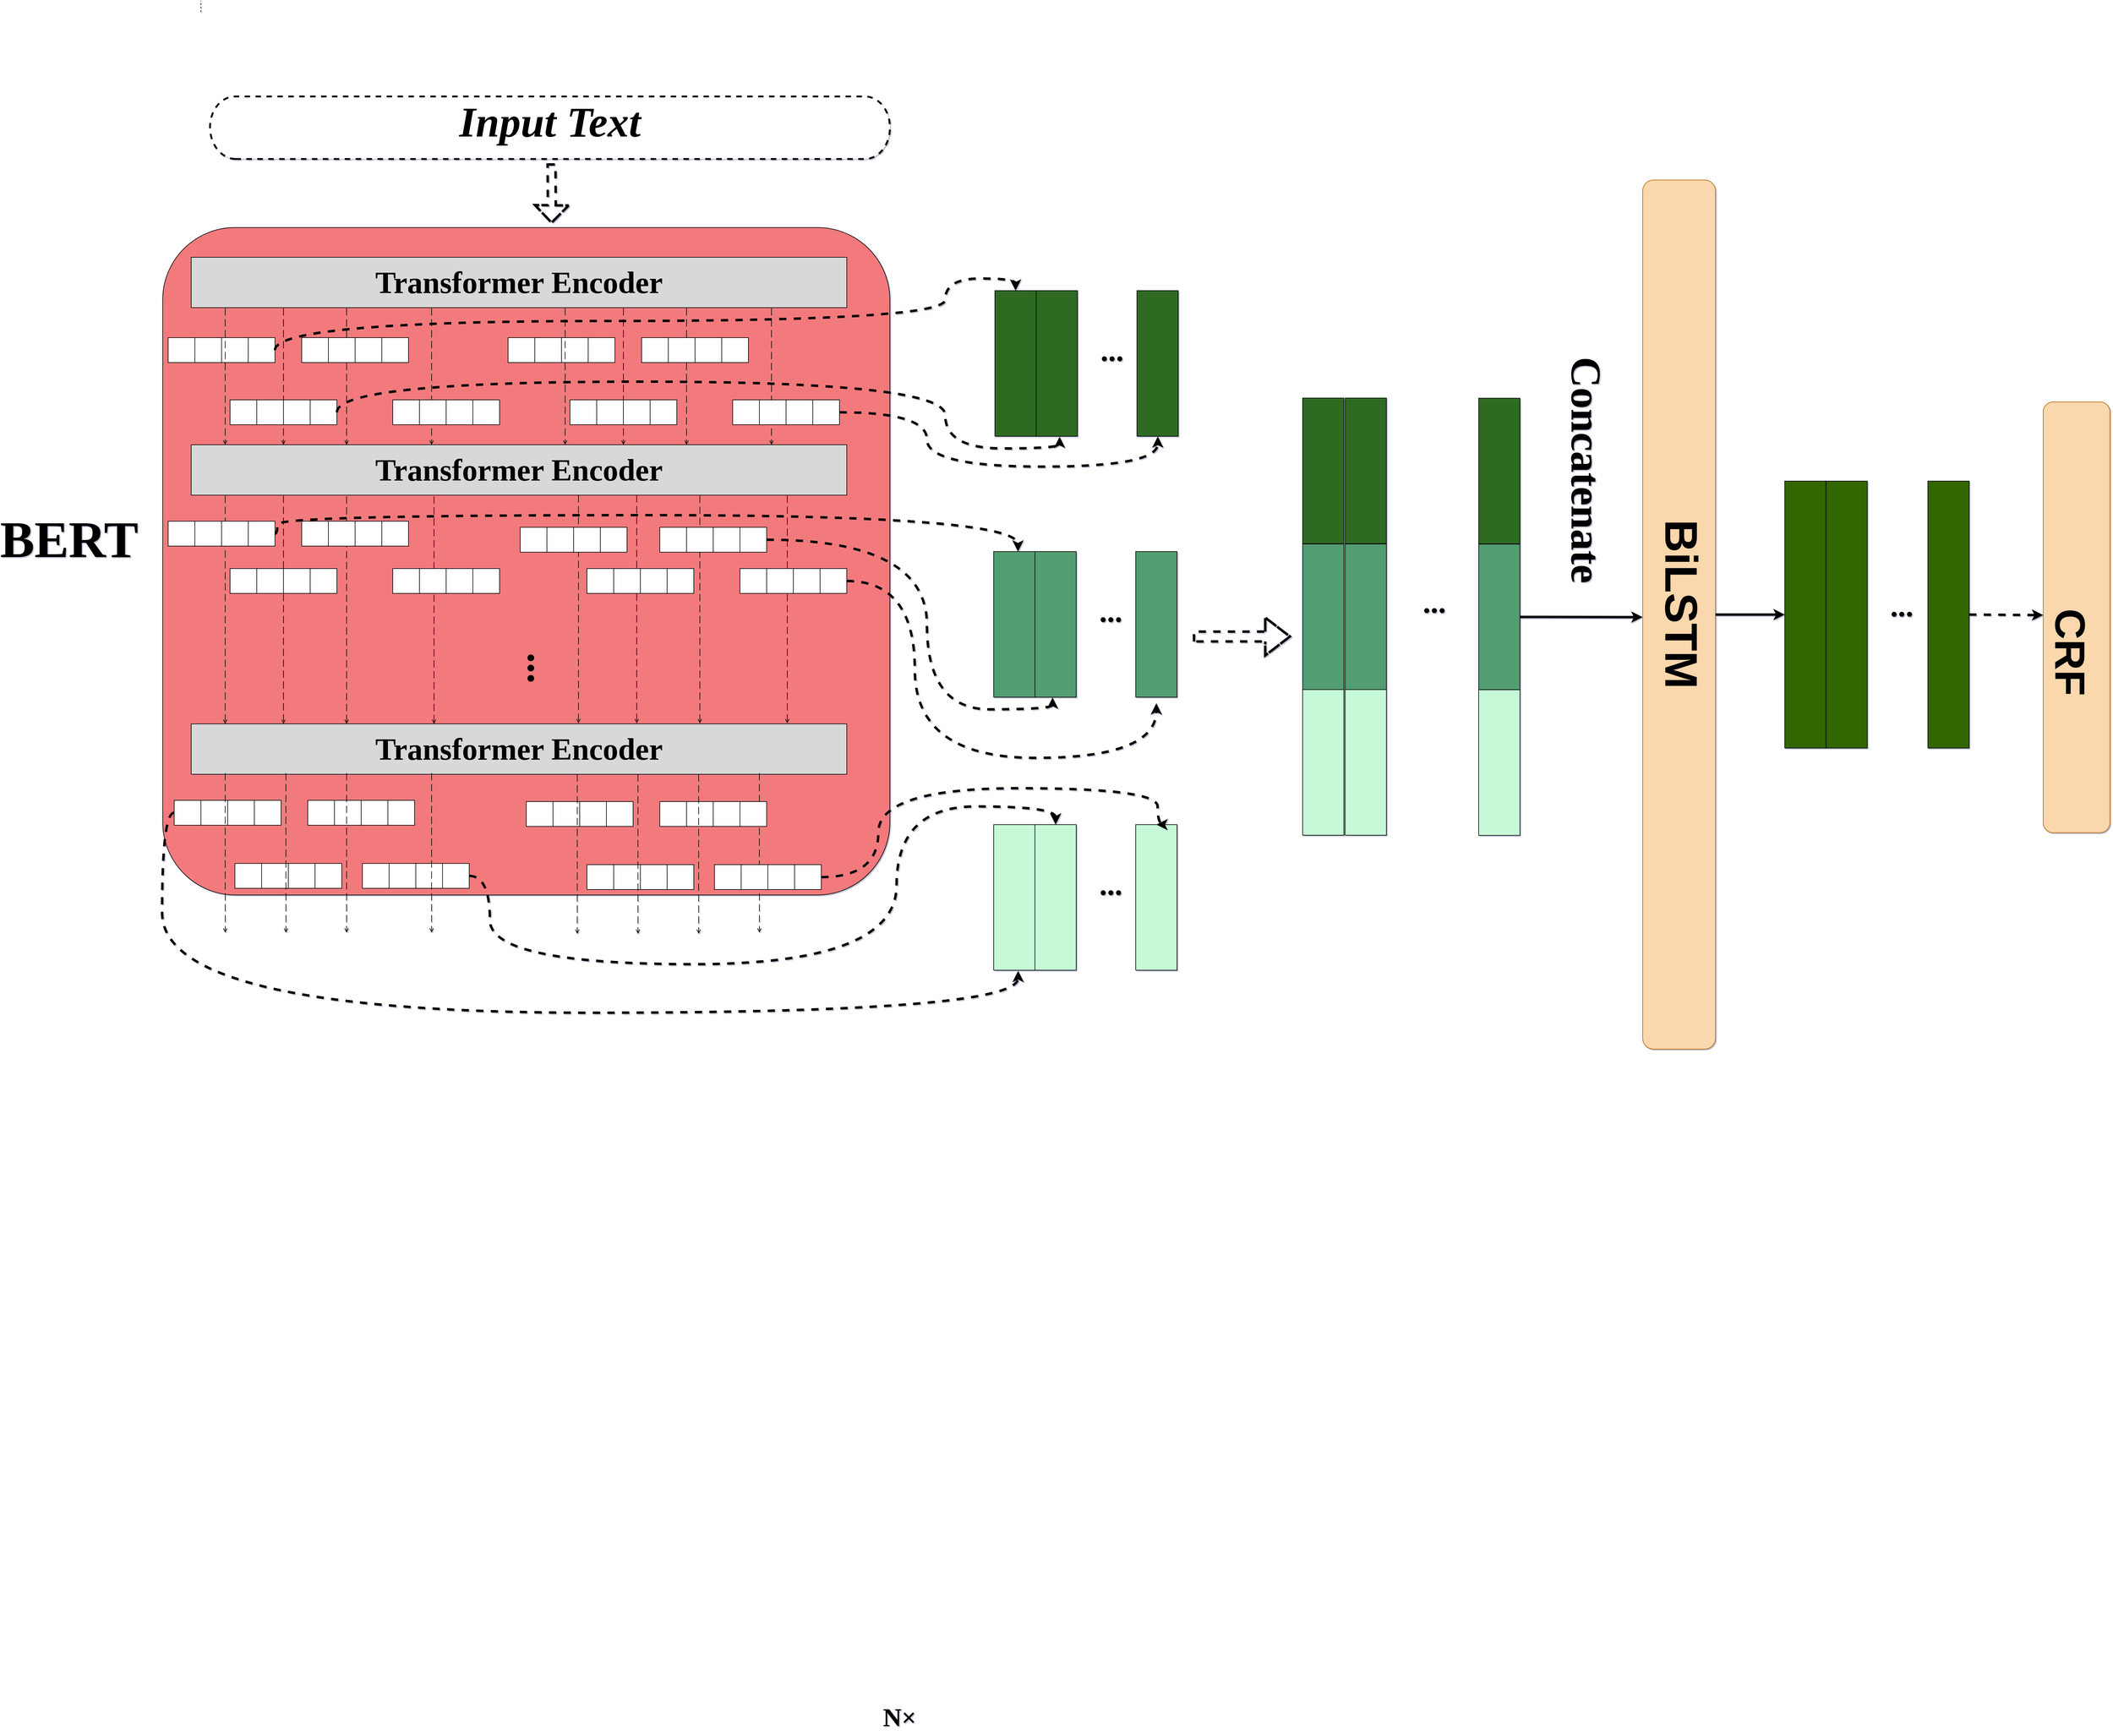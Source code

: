<mxfile version="20.4.1" type="github"><diagram name="页-1" id="Page-1"><mxGraphModel dx="4152" dy="2272" grid="1" gridSize="10" guides="1" tooltips="1" connect="1" arrows="1" fold="1" page="1" pageScale="1" pageWidth="827" pageHeight="1169" background="none" math="0" shadow="1"><root><mxCell id="0"/><mxCell id="1" value="连接线" parent="0"/><mxCell id="2" value="&lt;div style=&quot;&quot;&gt;&lt;font style=&quot;color: rgb(0, 0, 0); direction: ltr; letter-spacing: 0px; line-height: 120%; opacity: 1;&quot;&gt;&lt;b style=&quot;&quot;&gt;&lt;font face=&quot;Times New Roman&quot; style=&quot;font-size: 70px;&quot;&gt;&lt;i style=&quot;&quot;&gt;Input Text&lt;/i&gt;&lt;/font&gt;&lt;br&gt;&lt;/b&gt;&lt;/font&gt;&lt;/div&gt;" style="verticalAlign=middle;align=center;vsdxID=3;fillColor=#FFFFFF;gradientColor=none;shape=stencil(xVTbDoIwDP2aPULmhgjPiv+x6IDFyUiZin/vsHiZSIzG6Fvbc9rubGsJnzelqCVhtLFgNvKg1rYkfEEYU1UpQVlnEZ4RPs8NyALMrlqjX4uO2Vlbs+8qtJjHw1nUJTF6xMCE0rO/RLZW1R07jUMWf5EuYOUwuJ4lTpENPT1Kw4hjqPULXApOe7cNRKuaAIwVVpkKwR7TAgoZuF5BrkXhQc1BynoQfipmpPOYktlAySTylAwv52dSxlo/JQ9+yMfc9+/oX2/9zksnvogpDZPEEzE6Yj8Q8mq8nXHbDLnSGhfLPf64SVwItxDPTg==);dashed=1;strokeWidth=3;points=[[1,0.5,0],[0.5,0.5,0],[0.5,0,0],[0.01,0.15,0],[0.99,0.15,0],[0.01,0.85,0],[0.99,0.85,0]];labelBackgroundColor=none;rounded=0;html=1;whiteSpace=wrap;textDirection=ltr;" parent="1" vertex="1"><mxGeometry x="799" y="750" width="1120" height="103" as="geometry"/></mxCell><mxCell id="114" style="vsdxID=13;edgeStyle=none;dashed=1;startArrow=none;endArrow=none;startSize=5;endSize=5;spacingTop=0;spacingBottom=0;spacingLeft=0;spacingRight=0;verticalAlign=middle;html=1;labelBackgroundColor=#ffffff;rounded=0;" parent="1" edge="1"><mxGeometry relative="1" as="geometry"><Array as="points"/><mxPoint x="784" y="611" as="sourcePoint"/><mxPoint x="784" y="592" as="targetPoint"/></mxGeometry></mxCell><mxCell id="14" style="vsdxID=35;fillColor=#f27a7d;gradientColor=none;shape=stencil(vVRLDoIwED1Nl5BCXdA14j0aKdBYKRmq4O0tKSC/mhgJu/m8+bzJzCAS1wWrOApxrUHdeCNSXSByRmEoyoKD0EZCJEEkzhTwHNSjTK1esQ7ZSXf17DK0Ni7AXUiIX4Nq9YvFSlFOsHQ3LIOr8cHYg48DC4cR79Pe1M4zDBkj6gcDwmOtqD1QmmmhSuvv0ZJBzj1Tz8sky2euuuG8Wpk32SyLm/Yi6iZEfXpa8YnIjM9iQPgoKpt1HaT3QP4+GdeoDxiOa8X+WdvNOzhkZ79doBE+LyETUtqPMvUvX4gx2fdDkjc=);points=[[1,0.5,0],[0.5,0.5,0],[0.5,0,0],[0.03,0.03,0],[0.97,0.03,0],[0.03,0.97,0],[0.97,0.97,0]];labelBackgroundColor=none;rounded=0;html=1;whiteSpace=wrap;" parent="1" vertex="1"><mxGeometry x="721" y="966" width="1198" height="1100" as="geometry"/></mxCell><mxCell id="15" value="&lt;div style=&quot;font-size: 1px&quot;&gt;&lt;font style=&quot;font-size:50.8px;font-family:SimSun;color:#000000;direction:ltr;letter-spacing:0px;line-height:120%;opacity:1&quot;&gt;&lt;b&gt;Transformer Encoder&lt;br/&gt;&lt;/b&gt;&lt;/font&gt;&lt;/div&gt;" style="verticalAlign=middle;align=center;vsdxID=36;fillColor=#d8d8d8;gradientColor=none;shape=stencil(nZBLDoAgDERP0z3SIyjew0SURgSD+Lu9kMZoXLhwN9O+tukAlrNpJg1SzDH4QW/URgNYgZTkjA4UkwJUgGXng+6DX1zLfmoymdXo17xh5zmRJ6Q42BWCfc2oJfdAr+Yv+AP9Cb7OJ3H/2JG1HNGz/84klThPVCc=);points=[[1,0.5,0],[0.5,0,0],[0.5,0.5,0],[0.5,0.5,0]];labelBackgroundColor=none;rounded=0;html=1;whiteSpace=wrap;" parent="1" vertex="1"><mxGeometry x="768" y="1015" width="1080" height="83" as="geometry"/></mxCell><mxCell id="16" value="&lt;div style=&quot;font-size: 1px&quot;&gt;&lt;font style=&quot;font-size:84.67px;font-family:SimSun;color:#000000;direction:ltr;letter-spacing:0px;line-height:120%;opacity:1&quot;&gt;&lt;b&gt;BERT&lt;br/&gt;&lt;/b&gt;&lt;/font&gt;&lt;/div&gt;" style="verticalAlign=middle;align=center;vsdxID=43;fillColor=none;gradientColor=none;shape=stencil(nZBLDoAgDERP0z3SIyjew0SURgSD+Lu9kMZoXLhwN9O+tukAlrNpJg1SzDH4QW/URgNYgZTkjA4UkwJUgGXng+6DX1zLfmoymdXo17xh5zmRJ6Q42BWCfc2oJfdAr+Yv+AP9Cb7OJ3H/2JG1HNGz/84klThPVCc=);strokeColor=none;points=[];labelBackgroundColor=none;rounded=0;html=1;whiteSpace=wrap;" parent="1" vertex="1"><mxGeometry x="460" y="1460" width="214" height="40" as="geometry"/></mxCell><mxCell id="19" value="&lt;div style=&quot;font-size: 1px&quot;&gt;&lt;font style=&quot;font-size:50.8px;font-family:SimSun;color:#000000;direction:ltr;letter-spacing:0px;line-height:120%;opacity:1&quot;&gt;&lt;b&gt;Transformer Encoder&lt;br/&gt;&lt;/b&gt;&lt;/font&gt;&lt;/div&gt;" style="verticalAlign=middle;align=center;vsdxID=65;fillColor=#d8d8d8;gradientColor=none;shape=stencil(nZBLDoAgDERP0z3SIyjew0SURgSD+Lu9kMZoXLhwN9O+tukAlrNpJg1SzDH4QW/URgNYgZTkjA4UkwJUgGXng+6DX1zLfmoymdXo17xh5zmRJ6Q42BWCfc2oJfdAr+Yv+AP9Cb7OJ3H/2JG1HNGz/84klThPVCc=);points=[[1,0.5,0],[0.5,0,0],[0.5,0.5,0],[0.5,0.5,0]];labelBackgroundColor=none;rounded=0;html=1;whiteSpace=wrap;" parent="1" vertex="1"><mxGeometry x="768" y="1324" width="1080" height="83" as="geometry"/></mxCell><mxCell id="20" value="&lt;div style=&quot;font-size: 1px&quot;&gt;&lt;font style=&quot;font-size:50.8px;font-family:SimSun;color:#000000;direction:ltr;letter-spacing:0px;line-height:120%;opacity:1&quot;&gt;&lt;b&gt;Transformer Encoder&lt;br/&gt;&lt;/b&gt;&lt;/font&gt;&lt;/div&gt;" style="verticalAlign=middle;align=center;vsdxID=66;fillColor=#d8d8d8;gradientColor=none;shape=stencil(nZBLDoAgDERP0z3SIyjew0SURgSD+Lu9kMZoXLhwN9O+tukAlrNpJg1SzDH4QW/URgNYgZTkjA4UkwJUgGXng+6DX1zLfmoymdXo17xh5zmRJ6Q42BWCfc2oJfdAr+Yv+AP9Cb7OJ3H/2JG1HNGz/84klThPVCc=);points=[[1,0.5,0],[0.5,0,0],[0.5,0.5,0],[0.5,0.5,0]];labelBackgroundColor=none;rounded=0;html=1;whiteSpace=wrap;" parent="1" vertex="1"><mxGeometry x="768" y="1784" width="1080" height="83" as="geometry"/></mxCell><mxCell id="26" value="&lt;div style=&quot;font-size: 1px&quot;&gt;&lt;font style=&quot;font-size:42.33px;font-family:SimSun;color:#000000;direction:ltr;letter-spacing:0px;line-height:120%;opacity:1&quot;&gt;&lt;b&gt;N×&lt;br/&gt;&lt;/b&gt;&lt;/font&gt;&lt;/div&gt;" style="verticalAlign=middle;align=center;vsdxID=129;fillColor=none;gradientColor=none;shape=stencil(nZBLDoAgDERP0z3SIyjew0SURgSD+Lu9kMZoXLhwN9O+tukAlrNpJg1SzDH4QW/URgNYgZTkjA4UkwJUgGXng+6DX1zLfmoymdXo17xh5zmRJ6Q42BWCfc2oJfdAr+Yv+AP9Cb7OJ3H/2JG1HNGz/84klThPVCc=);strokeColor=none;points=[];labelBackgroundColor=none;rounded=0;html=1;whiteSpace=wrap;" parent="1" vertex="1"><mxGeometry x="1828" y="3408" width="214" height="28" as="geometry"/></mxCell><mxCell id="118" style="vsdxID=254;edgeStyle=none;dashed=1;dashPattern=12.00 6.00;startArrow=none;endArrow=open;startSize=5;endSize=5;spacingTop=0;spacingBottom=0;spacingLeft=0;spacingRight=0;verticalAlign=middle;html=1;labelBackgroundColor=#ffffff;rounded=0;" parent="1" edge="1"><mxGeometry relative="1" as="geometry"><Array as="points"/><mxPoint x="920" y="1099" as="sourcePoint"/><mxPoint x="920" y="1324" as="targetPoint"/></mxGeometry></mxCell><mxCell id="119" style="vsdxID=255;edgeStyle=none;dashed=1;dashPattern=12.00 6.00;startArrow=none;endArrow=open;startSize=5;endSize=5;spacingTop=0;spacingBottom=0;spacingLeft=0;spacingRight=0;verticalAlign=middle;html=1;labelBackgroundColor=#ffffff;rounded=0;" parent="1" edge="1"><mxGeometry relative="1" as="geometry"><Array as="points"/><mxPoint x="1024" y="1099" as="sourcePoint"/><mxPoint x="1024" y="1324" as="targetPoint"/></mxGeometry></mxCell><mxCell id="121" style="vsdxID=257;edgeStyle=none;dashed=1;dashPattern=12.00 6.00;startArrow=none;endArrow=open;startSize=5;endSize=5;spacingTop=0;spacingBottom=0;spacingLeft=0;spacingRight=0;verticalAlign=middle;html=1;labelBackgroundColor=#ffffff;rounded=0;" parent="1" edge="1"><mxGeometry relative="1" as="geometry"><Array as="points"/><mxPoint x="824" y="1408" as="sourcePoint"/><mxPoint x="824" y="1784" as="targetPoint"/></mxGeometry></mxCell><mxCell id="120" style="vsdxID=256;edgeStyle=none;dashed=1;dashPattern=12.00 6.00;startArrow=none;endArrow=open;startSize=5;endSize=5;spacingTop=0;spacingBottom=0;spacingLeft=0;spacingRight=0;verticalAlign=middle;html=1;labelBackgroundColor=#ffffff;rounded=0;" parent="1" edge="1"><mxGeometry relative="1" as="geometry"><Array as="points"/><mxPoint x="1164" y="1099" as="sourcePoint"/><mxPoint x="1164" y="1324" as="targetPoint"/></mxGeometry></mxCell><mxCell id="122" style="vsdxID=258;edgeStyle=none;dashed=1;dashPattern=12.00 6.00;startArrow=none;endArrow=open;startSize=5;endSize=5;spacingTop=0;spacingBottom=0;spacingLeft=0;spacingRight=0;verticalAlign=middle;html=1;labelBackgroundColor=#ffffff;rounded=0;" parent="1" edge="1"><mxGeometry relative="1" as="geometry"><Array as="points"/><mxPoint x="920" y="1408" as="sourcePoint"/><mxPoint x="920" y="1784" as="targetPoint"/></mxGeometry></mxCell><mxCell id="123" style="vsdxID=259;edgeStyle=none;dashed=1;dashPattern=12.00 6.00;startArrow=none;endArrow=open;startSize=5;endSize=5;spacingTop=0;spacingBottom=0;spacingLeft=0;spacingRight=0;verticalAlign=middle;html=1;labelBackgroundColor=#ffffff;rounded=0;" parent="1" edge="1"><mxGeometry relative="1" as="geometry"><Array as="points"/><mxPoint x="1024" y="1409" as="sourcePoint"/><mxPoint x="1024" y="1784" as="targetPoint"/></mxGeometry></mxCell><mxCell id="124" style="vsdxID=260;edgeStyle=none;dashed=1;dashPattern=12.00 6.00;startArrow=none;endArrow=open;startSize=5;endSize=5;spacingTop=0;spacingBottom=0;spacingLeft=0;spacingRight=0;verticalAlign=middle;html=1;labelBackgroundColor=#ffffff;rounded=0;" parent="1" edge="1"><mxGeometry relative="1" as="geometry"><Array as="points"/><mxPoint x="1168" y="1409" as="sourcePoint"/><mxPoint x="1168" y="1784" as="targetPoint"/></mxGeometry></mxCell><mxCell id="131" style="vsdxID=267;edgeStyle=none;dashed=1;dashPattern=12.00 6.00;startArrow=none;endArrow=open;startSize=5;endSize=5;spacingTop=0;spacingBottom=0;spacingLeft=0;spacingRight=0;verticalAlign=middle;html=1;labelBackgroundColor=#ffffff;rounded=0;" parent="1" edge="1"><mxGeometry relative="1" as="geometry"><Array as="points"/><mxPoint x="1704" y="1865" as="sourcePoint"/><mxPoint x="1704" y="2128" as="targetPoint"/></mxGeometry></mxCell><mxCell id="103" value="&lt;div style=&quot;font-size: 1px&quot;&gt;&lt;font style=&quot;font-size:67.73px;font-family:SimSun;color:#000000;direction:ltr;letter-spacing:0px;line-height:120%;opacity:1&quot;&gt;&lt;b&gt;...&lt;br/&gt;&lt;/b&gt;&lt;/font&gt;&lt;/div&gt;" style="verticalAlign=middle;align=center;vsdxID=270;rotation=90;fillColor=none;gradientColor=none;shape=stencil(nZBLDoAgDERP0z3SIyjew0SURgSD+Lu9kMZoXLhwN9O+tukAlrNpJg1SzDH4QW/URgNYgZTkjA4UkwJUgGXng+6DX1zLfmoymdXo17xh5zmRJ6Q42BWCfc2oJfdAr+Yv+AP9Cb7OJ3H/2JG1HNGz/84klThPVCc=);strokeColor=none;points=[];labelBackgroundColor=none;rounded=0;html=1;whiteSpace=wrap;" parent="1" vertex="1"><mxGeometry x="1246" y="1662" width="200" height="60" as="geometry"/></mxCell><mxCell id="107" parent="1" vertex="1"><mxGeometry x="1207" y="970" as="geometry"/></mxCell><mxCell id="109" parent="1" vertex="1"><mxGeometry x="1461" y="970" as="geometry"/></mxCell><mxCell id="111" parent="1" vertex="1"><mxGeometry x="1721" y="970" as="geometry"/></mxCell><mxCell id="YzsYslSZHZorn_R58o8r-138" value="" style="group" vertex="1" connectable="0" parent="1"><mxGeometry x="3159.14" y="1160" width="309.1" height="1160" as="geometry"/></mxCell><mxCell id="YzsYslSZHZorn_R58o8r-136" value="" style="rounded=1;whiteSpace=wrap;html=1;fillColor=#fad7ac;strokeColor=#b46504;" vertex="1" parent="YzsYslSZHZorn_R58o8r-138"><mxGeometry y="-272.348" width="120" height="1432.348" as="geometry"/></mxCell><mxCell id="YzsYslSZHZorn_R58o8r-137" value="&lt;span style=&quot;font-size: 75px;&quot;&gt;&lt;font style=&quot;font-size: 75px;&quot;&gt;BiLSTM&lt;/font&gt;&lt;/span&gt;" style="text;html=1;strokeColor=none;fillColor=none;align=center;verticalAlign=middle;whiteSpace=wrap;rounded=0;fontSize=75;rotation=90;fontStyle=1" vertex="1" parent="YzsYslSZHZorn_R58o8r-138"><mxGeometry x="-180.14" y="414.957" width="489.24" height="24.007" as="geometry"/></mxCell><mxCell id="YzsYslSZHZorn_R58o8r-153" value="" style="shape=table;startSize=0;container=1;collapsible=0;childLayout=tableLayout;fontSize=70;" vertex="1" parent="1"><mxGeometry x="730" y="1147.5" width="176" height="41" as="geometry"/></mxCell><mxCell id="YzsYslSZHZorn_R58o8r-154" value="" style="shape=tableRow;horizontal=0;startSize=0;swimlaneHead=0;swimlaneBody=0;top=0;left=0;bottom=0;right=0;collapsible=0;dropTarget=0;fillColor=none;points=[[0,0.5],[1,0.5]];portConstraint=eastwest;fontSize=70;" vertex="1" parent="YzsYslSZHZorn_R58o8r-153"><mxGeometry width="176" height="41" as="geometry"/></mxCell><mxCell id="YzsYslSZHZorn_R58o8r-155" value="" style="shape=partialRectangle;html=1;whiteSpace=wrap;connectable=0;overflow=hidden;fillColor=none;top=0;left=0;bottom=0;right=0;pointerEvents=1;fontSize=70;" vertex="1" parent="YzsYslSZHZorn_R58o8r-154"><mxGeometry width="44" height="41" as="geometry"><mxRectangle width="44" height="41" as="alternateBounds"/></mxGeometry></mxCell><mxCell id="YzsYslSZHZorn_R58o8r-156" value="" style="shape=partialRectangle;html=1;whiteSpace=wrap;connectable=0;overflow=hidden;fillColor=none;top=0;left=0;bottom=0;right=0;pointerEvents=1;fontSize=70;" vertex="1" parent="YzsYslSZHZorn_R58o8r-154"><mxGeometry x="44" width="44" height="41" as="geometry"><mxRectangle width="44" height="41" as="alternateBounds"/></mxGeometry></mxCell><mxCell id="YzsYslSZHZorn_R58o8r-157" value="" style="shape=partialRectangle;html=1;whiteSpace=wrap;connectable=0;overflow=hidden;fillColor=none;top=0;left=0;bottom=0;right=0;pointerEvents=1;fontSize=70;" vertex="1" parent="YzsYslSZHZorn_R58o8r-154"><mxGeometry x="88" width="44" height="41" as="geometry"><mxRectangle width="44" height="41" as="alternateBounds"/></mxGeometry></mxCell><mxCell id="YzsYslSZHZorn_R58o8r-158" value="" style="shape=partialRectangle;html=1;whiteSpace=wrap;connectable=0;overflow=hidden;fillColor=none;top=0;left=0;bottom=0;right=0;pointerEvents=1;fontSize=70;" vertex="1" parent="YzsYslSZHZorn_R58o8r-154"><mxGeometry x="132" width="44" height="41" as="geometry"><mxRectangle width="44" height="41" as="alternateBounds"/></mxGeometry></mxCell><mxCell id="YzsYslSZHZorn_R58o8r-140" value="" style="group" vertex="1" connectable="0" parent="1"><mxGeometry x="3809" y="1291" width="110" height="710" as="geometry"/></mxCell><mxCell id="YzsYslSZHZorn_R58o8r-135" value="" style="rounded=1;whiteSpace=wrap;html=1;fillColor=#fad7ac;strokeColor=#b46504;" vertex="1" parent="YzsYslSZHZorn_R58o8r-140"><mxGeometry x="10" y="-37.63" width="110" height="710" as="geometry"/></mxCell><mxCell id="YzsYslSZHZorn_R58o8r-139" value="&lt;font style=&quot;font-size: 70px;&quot;&gt;&lt;b style=&quot;font-size: 70px;&quot;&gt;CRF&lt;/b&gt;&lt;/font&gt;" style="text;html=1;strokeColor=none;fillColor=none;align=center;verticalAlign=middle;whiteSpace=wrap;rounded=0;fontSize=70;rotation=90;" vertex="1" parent="YzsYslSZHZorn_R58o8r-140"><mxGeometry x="25" y="360" width="60" height="30" as="geometry"/></mxCell><mxCell id="YzsYslSZHZorn_R58o8r-165" value="" style="shape=table;startSize=0;container=1;collapsible=0;childLayout=tableLayout;fontSize=70;" vertex="1" parent="1"><mxGeometry x="832" y="1250" width="176" height="41" as="geometry"/></mxCell><mxCell id="YzsYslSZHZorn_R58o8r-166" value="" style="shape=tableRow;horizontal=0;startSize=0;swimlaneHead=0;swimlaneBody=0;top=0;left=0;bottom=0;right=0;collapsible=0;dropTarget=0;fillColor=none;points=[[0,0.5],[1,0.5]];portConstraint=eastwest;fontSize=70;" vertex="1" parent="YzsYslSZHZorn_R58o8r-165"><mxGeometry width="176" height="41" as="geometry"/></mxCell><mxCell id="YzsYslSZHZorn_R58o8r-167" value="" style="shape=partialRectangle;html=1;whiteSpace=wrap;connectable=0;overflow=hidden;fillColor=none;top=0;left=0;bottom=0;right=0;pointerEvents=1;fontSize=70;" vertex="1" parent="YzsYslSZHZorn_R58o8r-166"><mxGeometry width="44" height="41" as="geometry"><mxRectangle width="44" height="41" as="alternateBounds"/></mxGeometry></mxCell><mxCell id="YzsYslSZHZorn_R58o8r-168" value="" style="shape=partialRectangle;html=1;whiteSpace=wrap;connectable=0;overflow=hidden;fillColor=none;top=0;left=0;bottom=0;right=0;pointerEvents=1;fontSize=70;" vertex="1" parent="YzsYslSZHZorn_R58o8r-166"><mxGeometry x="44" width="44" height="41" as="geometry"><mxRectangle width="44" height="41" as="alternateBounds"/></mxGeometry></mxCell><mxCell id="YzsYslSZHZorn_R58o8r-169" value="" style="shape=partialRectangle;html=1;whiteSpace=wrap;connectable=0;overflow=hidden;fillColor=none;top=0;left=0;bottom=0;right=0;pointerEvents=1;fontSize=70;" vertex="1" parent="YzsYslSZHZorn_R58o8r-166"><mxGeometry x="88" width="44" height="41" as="geometry"><mxRectangle width="44" height="41" as="alternateBounds"/></mxGeometry></mxCell><mxCell id="YzsYslSZHZorn_R58o8r-170" value="" style="shape=partialRectangle;html=1;whiteSpace=wrap;connectable=0;overflow=hidden;fillColor=none;top=0;left=0;bottom=0;right=0;pointerEvents=1;fontSize=70;" vertex="1" parent="YzsYslSZHZorn_R58o8r-166"><mxGeometry x="132" width="44" height="41" as="geometry"><mxRectangle width="44" height="41" as="alternateBounds"/></mxGeometry></mxCell><mxCell id="117" style="vsdxID=251;edgeStyle=none;dashed=1;dashPattern=12.00 6.00;startArrow=none;endArrow=open;startSize=5;endSize=5;spacingTop=0;spacingBottom=0;spacingLeft=0;spacingRight=0;verticalAlign=middle;html=1;labelBackgroundColor=#ffffff;rounded=0;" parent="1" edge="1"><mxGeometry relative="1" as="geometry"><Array as="points"/><mxPoint x="824" y="1099" as="sourcePoint"/><mxPoint x="824" y="1324" as="targetPoint"/></mxGeometry></mxCell><mxCell id="YzsYslSZHZorn_R58o8r-171" value="" style="shape=table;startSize=0;container=1;collapsible=0;childLayout=tableLayout;fontSize=70;" vertex="1" parent="1"><mxGeometry x="950" y="1147.5" width="176" height="41" as="geometry"/></mxCell><mxCell id="YzsYslSZHZorn_R58o8r-172" value="" style="shape=tableRow;horizontal=0;startSize=0;swimlaneHead=0;swimlaneBody=0;top=0;left=0;bottom=0;right=0;collapsible=0;dropTarget=0;fillColor=none;points=[[0,0.5],[1,0.5]];portConstraint=eastwest;fontSize=70;" vertex="1" parent="YzsYslSZHZorn_R58o8r-171"><mxGeometry width="176" height="41" as="geometry"/></mxCell><mxCell id="YzsYslSZHZorn_R58o8r-173" value="" style="shape=partialRectangle;html=1;whiteSpace=wrap;connectable=0;overflow=hidden;fillColor=none;top=0;left=0;bottom=0;right=0;pointerEvents=1;fontSize=70;" vertex="1" parent="YzsYslSZHZorn_R58o8r-172"><mxGeometry width="44" height="41" as="geometry"><mxRectangle width="44" height="41" as="alternateBounds"/></mxGeometry></mxCell><mxCell id="YzsYslSZHZorn_R58o8r-174" value="" style="shape=partialRectangle;html=1;whiteSpace=wrap;connectable=0;overflow=hidden;fillColor=none;top=0;left=0;bottom=0;right=0;pointerEvents=1;fontSize=70;" vertex="1" parent="YzsYslSZHZorn_R58o8r-172"><mxGeometry x="44" width="44" height="41" as="geometry"><mxRectangle width="44" height="41" as="alternateBounds"/></mxGeometry></mxCell><mxCell id="YzsYslSZHZorn_R58o8r-175" value="" style="shape=partialRectangle;html=1;whiteSpace=wrap;connectable=0;overflow=hidden;fillColor=none;top=0;left=0;bottom=0;right=0;pointerEvents=1;fontSize=70;" vertex="1" parent="YzsYslSZHZorn_R58o8r-172"><mxGeometry x="88" width="44" height="41" as="geometry"><mxRectangle width="44" height="41" as="alternateBounds"/></mxGeometry></mxCell><mxCell id="YzsYslSZHZorn_R58o8r-176" value="" style="shape=partialRectangle;html=1;whiteSpace=wrap;connectable=0;overflow=hidden;fillColor=none;top=0;left=0;bottom=0;right=0;pointerEvents=1;fontSize=70;" vertex="1" parent="YzsYslSZHZorn_R58o8r-172"><mxGeometry x="132" width="44" height="41" as="geometry"><mxRectangle width="44" height="41" as="alternateBounds"/></mxGeometry></mxCell><mxCell id="YzsYslSZHZorn_R58o8r-177" value="" style="shape=table;startSize=0;container=1;collapsible=0;childLayout=tableLayout;fontSize=70;" vertex="1" parent="1"><mxGeometry x="1100" y="1250" width="176" height="41" as="geometry"/></mxCell><mxCell id="YzsYslSZHZorn_R58o8r-178" value="" style="shape=tableRow;horizontal=0;startSize=0;swimlaneHead=0;swimlaneBody=0;top=0;left=0;bottom=0;right=0;collapsible=0;dropTarget=0;fillColor=none;points=[[0,0.5],[1,0.5]];portConstraint=eastwest;fontSize=70;" vertex="1" parent="YzsYslSZHZorn_R58o8r-177"><mxGeometry width="176" height="41" as="geometry"/></mxCell><mxCell id="YzsYslSZHZorn_R58o8r-179" value="" style="shape=partialRectangle;html=1;whiteSpace=wrap;connectable=0;overflow=hidden;fillColor=none;top=0;left=0;bottom=0;right=0;pointerEvents=1;fontSize=70;" vertex="1" parent="YzsYslSZHZorn_R58o8r-178"><mxGeometry width="44" height="41" as="geometry"><mxRectangle width="44" height="41" as="alternateBounds"/></mxGeometry></mxCell><mxCell id="YzsYslSZHZorn_R58o8r-180" value="" style="shape=partialRectangle;html=1;whiteSpace=wrap;connectable=0;overflow=hidden;fillColor=none;top=0;left=0;bottom=0;right=0;pointerEvents=1;fontSize=70;" vertex="1" parent="YzsYslSZHZorn_R58o8r-178"><mxGeometry x="44" width="44" height="41" as="geometry"><mxRectangle width="44" height="41" as="alternateBounds"/></mxGeometry></mxCell><mxCell id="YzsYslSZHZorn_R58o8r-181" value="" style="shape=partialRectangle;html=1;whiteSpace=wrap;connectable=0;overflow=hidden;fillColor=none;top=0;left=0;bottom=0;right=0;pointerEvents=1;fontSize=70;" vertex="1" parent="YzsYslSZHZorn_R58o8r-178"><mxGeometry x="88" width="44" height="41" as="geometry"><mxRectangle width="44" height="41" as="alternateBounds"/></mxGeometry></mxCell><mxCell id="YzsYslSZHZorn_R58o8r-182" value="" style="shape=partialRectangle;html=1;whiteSpace=wrap;connectable=0;overflow=hidden;fillColor=none;top=0;left=0;bottom=0;right=0;pointerEvents=1;fontSize=70;" vertex="1" parent="YzsYslSZHZorn_R58o8r-178"><mxGeometry x="132" width="44" height="41" as="geometry"><mxRectangle width="44" height="41" as="alternateBounds"/></mxGeometry></mxCell><mxCell id="YzsYslSZHZorn_R58o8r-297" style="vsdxID=254;edgeStyle=none;dashed=1;dashPattern=12.00 6.00;startArrow=none;endArrow=open;startSize=5;endSize=5;spacingTop=0;spacingBottom=0;spacingLeft=0;spacingRight=0;verticalAlign=middle;html=1;labelBackgroundColor=#ffffff;rounded=0;" edge="1" parent="1"><mxGeometry relative="1" as="geometry"><Array as="points"/><mxPoint x="1480" y="1099" as="sourcePoint"/><mxPoint x="1480" y="1324" as="targetPoint"/></mxGeometry></mxCell><mxCell id="YzsYslSZHZorn_R58o8r-298" style="vsdxID=255;edgeStyle=none;dashed=1;dashPattern=12.00 6.00;startArrow=none;endArrow=open;startSize=5;endSize=5;spacingTop=0;spacingBottom=0;spacingLeft=0;spacingRight=0;verticalAlign=middle;html=1;labelBackgroundColor=#ffffff;rounded=0;" edge="1" parent="1"><mxGeometry relative="1" as="geometry"><Array as="points"/><mxPoint x="1584" y="1099" as="sourcePoint"/><mxPoint x="1584" y="1324" as="targetPoint"/></mxGeometry></mxCell><mxCell id="YzsYslSZHZorn_R58o8r-299" style="vsdxID=256;edgeStyle=none;dashed=1;dashPattern=12.00 6.00;startArrow=none;endArrow=open;startSize=5;endSize=5;spacingTop=0;spacingBottom=0;spacingLeft=0;spacingRight=0;verticalAlign=middle;html=1;labelBackgroundColor=#ffffff;rounded=0;" edge="1" parent="1"><mxGeometry relative="1" as="geometry"><Array as="points"/><mxPoint x="1724" y="1099" as="sourcePoint"/><mxPoint x="1724" y="1324" as="targetPoint"/></mxGeometry></mxCell><mxCell id="YzsYslSZHZorn_R58o8r-300" value="" style="shape=table;startSize=0;container=1;collapsible=0;childLayout=tableLayout;fontSize=70;" vertex="1" parent="1"><mxGeometry x="1290" y="1147.5" width="176" height="41" as="geometry"/></mxCell><mxCell id="YzsYslSZHZorn_R58o8r-301" value="" style="shape=tableRow;horizontal=0;startSize=0;swimlaneHead=0;swimlaneBody=0;top=0;left=0;bottom=0;right=0;collapsible=0;dropTarget=0;fillColor=none;points=[[0,0.5],[1,0.5]];portConstraint=eastwest;fontSize=70;" vertex="1" parent="YzsYslSZHZorn_R58o8r-300"><mxGeometry width="176" height="41" as="geometry"/></mxCell><mxCell id="YzsYslSZHZorn_R58o8r-302" value="" style="shape=partialRectangle;html=1;whiteSpace=wrap;connectable=0;overflow=hidden;fillColor=none;top=0;left=0;bottom=0;right=0;pointerEvents=1;fontSize=70;" vertex="1" parent="YzsYslSZHZorn_R58o8r-301"><mxGeometry width="44" height="41" as="geometry"><mxRectangle width="44" height="41" as="alternateBounds"/></mxGeometry></mxCell><mxCell id="YzsYslSZHZorn_R58o8r-303" value="" style="shape=partialRectangle;html=1;whiteSpace=wrap;connectable=0;overflow=hidden;fillColor=none;top=0;left=0;bottom=0;right=0;pointerEvents=1;fontSize=70;" vertex="1" parent="YzsYslSZHZorn_R58o8r-301"><mxGeometry x="44" width="44" height="41" as="geometry"><mxRectangle width="44" height="41" as="alternateBounds"/></mxGeometry></mxCell><mxCell id="YzsYslSZHZorn_R58o8r-304" value="" style="shape=partialRectangle;html=1;whiteSpace=wrap;connectable=0;overflow=hidden;fillColor=none;top=0;left=0;bottom=0;right=0;pointerEvents=1;fontSize=70;" vertex="1" parent="YzsYslSZHZorn_R58o8r-301"><mxGeometry x="88" width="44" height="41" as="geometry"><mxRectangle width="44" height="41" as="alternateBounds"/></mxGeometry></mxCell><mxCell id="YzsYslSZHZorn_R58o8r-305" value="" style="shape=partialRectangle;html=1;whiteSpace=wrap;connectable=0;overflow=hidden;fillColor=none;top=0;left=0;bottom=0;right=0;pointerEvents=1;fontSize=70;" vertex="1" parent="YzsYslSZHZorn_R58o8r-301"><mxGeometry x="132" width="44" height="41" as="geometry"><mxRectangle width="44" height="41" as="alternateBounds"/></mxGeometry></mxCell><mxCell id="YzsYslSZHZorn_R58o8r-306" value="" style="shape=table;startSize=0;container=1;collapsible=0;childLayout=tableLayout;fontSize=70;" vertex="1" parent="1"><mxGeometry x="1392" y="1250" width="176" height="41" as="geometry"/></mxCell><mxCell id="YzsYslSZHZorn_R58o8r-307" value="" style="shape=tableRow;horizontal=0;startSize=0;swimlaneHead=0;swimlaneBody=0;top=0;left=0;bottom=0;right=0;collapsible=0;dropTarget=0;fillColor=none;points=[[0,0.5],[1,0.5]];portConstraint=eastwest;fontSize=70;" vertex="1" parent="YzsYslSZHZorn_R58o8r-306"><mxGeometry width="176" height="41" as="geometry"/></mxCell><mxCell id="YzsYslSZHZorn_R58o8r-308" value="" style="shape=partialRectangle;html=1;whiteSpace=wrap;connectable=0;overflow=hidden;fillColor=none;top=0;left=0;bottom=0;right=0;pointerEvents=1;fontSize=70;" vertex="1" parent="YzsYslSZHZorn_R58o8r-307"><mxGeometry width="44" height="41" as="geometry"><mxRectangle width="44" height="41" as="alternateBounds"/></mxGeometry></mxCell><mxCell id="YzsYslSZHZorn_R58o8r-309" value="" style="shape=partialRectangle;html=1;whiteSpace=wrap;connectable=0;overflow=hidden;fillColor=none;top=0;left=0;bottom=0;right=0;pointerEvents=1;fontSize=70;" vertex="1" parent="YzsYslSZHZorn_R58o8r-307"><mxGeometry x="44" width="44" height="41" as="geometry"><mxRectangle width="44" height="41" as="alternateBounds"/></mxGeometry></mxCell><mxCell id="YzsYslSZHZorn_R58o8r-310" value="" style="shape=partialRectangle;html=1;whiteSpace=wrap;connectable=0;overflow=hidden;fillColor=none;top=0;left=0;bottom=0;right=0;pointerEvents=1;fontSize=70;" vertex="1" parent="YzsYslSZHZorn_R58o8r-307"><mxGeometry x="88" width="44" height="41" as="geometry"><mxRectangle width="44" height="41" as="alternateBounds"/></mxGeometry></mxCell><mxCell id="YzsYslSZHZorn_R58o8r-311" value="" style="shape=partialRectangle;html=1;whiteSpace=wrap;connectable=0;overflow=hidden;fillColor=none;top=0;left=0;bottom=0;right=0;pointerEvents=1;fontSize=70;" vertex="1" parent="YzsYslSZHZorn_R58o8r-307"><mxGeometry x="132" width="44" height="41" as="geometry"><mxRectangle width="44" height="41" as="alternateBounds"/></mxGeometry></mxCell><mxCell id="YzsYslSZHZorn_R58o8r-312" style="vsdxID=251;edgeStyle=none;dashed=1;dashPattern=12.00 6.00;startArrow=none;endArrow=open;startSize=5;endSize=5;spacingTop=0;spacingBottom=0;spacingLeft=0;spacingRight=0;verticalAlign=middle;html=1;labelBackgroundColor=#ffffff;rounded=0;" edge="1" parent="1"><mxGeometry relative="1" as="geometry"><Array as="points"/><mxPoint x="1384" y="1099" as="sourcePoint"/><mxPoint x="1384" y="1324" as="targetPoint"/></mxGeometry></mxCell><mxCell id="YzsYslSZHZorn_R58o8r-313" value="" style="shape=table;startSize=0;container=1;collapsible=0;childLayout=tableLayout;fontSize=70;" vertex="1" parent="1"><mxGeometry x="1510" y="1147.5" width="176" height="41" as="geometry"/></mxCell><mxCell id="YzsYslSZHZorn_R58o8r-314" value="" style="shape=tableRow;horizontal=0;startSize=0;swimlaneHead=0;swimlaneBody=0;top=0;left=0;bottom=0;right=0;collapsible=0;dropTarget=0;fillColor=none;points=[[0,0.5],[1,0.5]];portConstraint=eastwest;fontSize=70;" vertex="1" parent="YzsYslSZHZorn_R58o8r-313"><mxGeometry width="176" height="41" as="geometry"/></mxCell><mxCell id="YzsYslSZHZorn_R58o8r-315" value="" style="shape=partialRectangle;html=1;whiteSpace=wrap;connectable=0;overflow=hidden;fillColor=none;top=0;left=0;bottom=0;right=0;pointerEvents=1;fontSize=70;" vertex="1" parent="YzsYslSZHZorn_R58o8r-314"><mxGeometry width="44" height="41" as="geometry"><mxRectangle width="44" height="41" as="alternateBounds"/></mxGeometry></mxCell><mxCell id="YzsYslSZHZorn_R58o8r-316" value="" style="shape=partialRectangle;html=1;whiteSpace=wrap;connectable=0;overflow=hidden;fillColor=none;top=0;left=0;bottom=0;right=0;pointerEvents=1;fontSize=70;" vertex="1" parent="YzsYslSZHZorn_R58o8r-314"><mxGeometry x="44" width="44" height="41" as="geometry"><mxRectangle width="44" height="41" as="alternateBounds"/></mxGeometry></mxCell><mxCell id="YzsYslSZHZorn_R58o8r-317" value="" style="shape=partialRectangle;html=1;whiteSpace=wrap;connectable=0;overflow=hidden;fillColor=none;top=0;left=0;bottom=0;right=0;pointerEvents=1;fontSize=70;" vertex="1" parent="YzsYslSZHZorn_R58o8r-314"><mxGeometry x="88" width="44" height="41" as="geometry"><mxRectangle width="44" height="41" as="alternateBounds"/></mxGeometry></mxCell><mxCell id="YzsYslSZHZorn_R58o8r-318" value="" style="shape=partialRectangle;html=1;whiteSpace=wrap;connectable=0;overflow=hidden;fillColor=none;top=0;left=0;bottom=0;right=0;pointerEvents=1;fontSize=70;" vertex="1" parent="YzsYslSZHZorn_R58o8r-314"><mxGeometry x="132" width="44" height="41" as="geometry"><mxRectangle width="44" height="41" as="alternateBounds"/></mxGeometry></mxCell><mxCell id="YzsYslSZHZorn_R58o8r-319" value="" style="shape=table;startSize=0;container=1;collapsible=0;childLayout=tableLayout;fontSize=70;" vertex="1" parent="1"><mxGeometry x="1660" y="1250" width="176" height="41" as="geometry"/></mxCell><mxCell id="YzsYslSZHZorn_R58o8r-320" value="" style="shape=tableRow;horizontal=0;startSize=0;swimlaneHead=0;swimlaneBody=0;top=0;left=0;bottom=0;right=0;collapsible=0;dropTarget=0;fillColor=none;points=[[0,0.5],[1,0.5]];portConstraint=eastwest;fontSize=70;" vertex="1" parent="YzsYslSZHZorn_R58o8r-319"><mxGeometry width="176" height="41" as="geometry"/></mxCell><mxCell id="YzsYslSZHZorn_R58o8r-321" value="" style="shape=partialRectangle;html=1;whiteSpace=wrap;connectable=0;overflow=hidden;fillColor=none;top=0;left=0;bottom=0;right=0;pointerEvents=1;fontSize=70;" vertex="1" parent="YzsYslSZHZorn_R58o8r-320"><mxGeometry width="44" height="41" as="geometry"><mxRectangle width="44" height="41" as="alternateBounds"/></mxGeometry></mxCell><mxCell id="YzsYslSZHZorn_R58o8r-322" value="" style="shape=partialRectangle;html=1;whiteSpace=wrap;connectable=0;overflow=hidden;fillColor=none;top=0;left=0;bottom=0;right=0;pointerEvents=1;fontSize=70;" vertex="1" parent="YzsYslSZHZorn_R58o8r-320"><mxGeometry x="44" width="44" height="41" as="geometry"><mxRectangle width="44" height="41" as="alternateBounds"/></mxGeometry></mxCell><mxCell id="YzsYslSZHZorn_R58o8r-323" value="" style="shape=partialRectangle;html=1;whiteSpace=wrap;connectable=0;overflow=hidden;fillColor=none;top=0;left=0;bottom=0;right=0;pointerEvents=1;fontSize=70;" vertex="1" parent="YzsYslSZHZorn_R58o8r-320"><mxGeometry x="88" width="44" height="41" as="geometry"><mxRectangle width="44" height="41" as="alternateBounds"/></mxGeometry></mxCell><mxCell id="YzsYslSZHZorn_R58o8r-324" value="" style="shape=partialRectangle;html=1;whiteSpace=wrap;connectable=0;overflow=hidden;fillColor=none;top=0;left=0;bottom=0;right=0;pointerEvents=1;fontSize=70;" vertex="1" parent="YzsYslSZHZorn_R58o8r-320"><mxGeometry x="132" width="44" height="41" as="geometry"><mxRectangle width="44" height="41" as="alternateBounds"/></mxGeometry></mxCell><mxCell id="YzsYslSZHZorn_R58o8r-336" style="vsdxID=258;edgeStyle=none;dashed=1;dashPattern=12.00 6.00;startArrow=none;endArrow=open;startSize=5;endSize=5;spacingTop=0;spacingBottom=0;spacingLeft=0;spacingRight=0;verticalAlign=middle;html=1;labelBackgroundColor=#ffffff;rounded=0;" edge="1" parent="1"><mxGeometry relative="1" as="geometry"><Array as="points"/><mxPoint x="1502" y="1407" as="sourcePoint"/><mxPoint x="1502" y="1783" as="targetPoint"/></mxGeometry></mxCell><mxCell id="YzsYslSZHZorn_R58o8r-335" style="vsdxID=257;edgeStyle=none;dashed=1;dashPattern=12.00 6.00;startArrow=none;endArrow=open;startSize=5;endSize=5;spacingTop=0;spacingBottom=0;spacingLeft=0;spacingRight=0;verticalAlign=middle;html=1;labelBackgroundColor=#ffffff;rounded=0;" edge="1" parent="1"><mxGeometry relative="1" as="geometry"><Array as="points"/><mxPoint x="1406" y="1407" as="sourcePoint"/><mxPoint x="1406" y="1783" as="targetPoint"/></mxGeometry></mxCell><mxCell id="YzsYslSZHZorn_R58o8r-337" style="vsdxID=259;edgeStyle=none;dashed=1;dashPattern=12.00 6.00;startArrow=none;endArrow=open;startSize=5;endSize=5;spacingTop=0;spacingBottom=0;spacingLeft=0;spacingRight=0;verticalAlign=middle;html=1;labelBackgroundColor=#ffffff;rounded=0;" edge="1" parent="1"><mxGeometry relative="1" as="geometry"><Array as="points"/><mxPoint x="1606" y="1408" as="sourcePoint"/><mxPoint x="1606" y="1783" as="targetPoint"/></mxGeometry></mxCell><mxCell id="YzsYslSZHZorn_R58o8r-339" value="" style="shape=table;startSize=0;container=1;collapsible=0;childLayout=tableLayout;fontSize=70;" vertex="1" parent="1"><mxGeometry x="1310" y="1460" width="176" height="41" as="geometry"/></mxCell><mxCell id="YzsYslSZHZorn_R58o8r-340" value="" style="shape=tableRow;horizontal=0;startSize=0;swimlaneHead=0;swimlaneBody=0;top=0;left=0;bottom=0;right=0;collapsible=0;dropTarget=0;fillColor=none;points=[[0,0.5],[1,0.5]];portConstraint=eastwest;fontSize=70;" vertex="1" parent="YzsYslSZHZorn_R58o8r-339"><mxGeometry width="176" height="41" as="geometry"/></mxCell><mxCell id="YzsYslSZHZorn_R58o8r-341" value="" style="shape=partialRectangle;html=1;whiteSpace=wrap;connectable=0;overflow=hidden;fillColor=none;top=0;left=0;bottom=0;right=0;pointerEvents=1;fontSize=70;" vertex="1" parent="YzsYslSZHZorn_R58o8r-340"><mxGeometry width="44" height="41" as="geometry"><mxRectangle width="44" height="41" as="alternateBounds"/></mxGeometry></mxCell><mxCell id="YzsYslSZHZorn_R58o8r-342" value="" style="shape=partialRectangle;html=1;whiteSpace=wrap;connectable=0;overflow=hidden;fillColor=none;top=0;left=0;bottom=0;right=0;pointerEvents=1;fontSize=70;" vertex="1" parent="YzsYslSZHZorn_R58o8r-340"><mxGeometry x="44" width="44" height="41" as="geometry"><mxRectangle width="44" height="41" as="alternateBounds"/></mxGeometry></mxCell><mxCell id="YzsYslSZHZorn_R58o8r-343" value="" style="shape=partialRectangle;html=1;whiteSpace=wrap;connectable=0;overflow=hidden;fillColor=none;top=0;left=0;bottom=0;right=0;pointerEvents=1;fontSize=70;" vertex="1" parent="YzsYslSZHZorn_R58o8r-340"><mxGeometry x="88" width="44" height="41" as="geometry"><mxRectangle width="44" height="41" as="alternateBounds"/></mxGeometry></mxCell><mxCell id="YzsYslSZHZorn_R58o8r-344" value="" style="shape=partialRectangle;html=1;whiteSpace=wrap;connectable=0;overflow=hidden;fillColor=none;top=0;left=0;bottom=0;right=0;pointerEvents=1;fontSize=70;" vertex="1" parent="YzsYslSZHZorn_R58o8r-340"><mxGeometry x="132" width="44" height="41" as="geometry"><mxRectangle width="44" height="41" as="alternateBounds"/></mxGeometry></mxCell><mxCell id="YzsYslSZHZorn_R58o8r-338" style="vsdxID=260;edgeStyle=none;dashed=1;dashPattern=12.00 6.00;startArrow=none;endArrow=open;startSize=5;endSize=5;spacingTop=0;spacingBottom=0;spacingLeft=0;spacingRight=0;verticalAlign=middle;html=1;labelBackgroundColor=#ffffff;rounded=0;" edge="1" parent="1"><mxGeometry relative="1" as="geometry"><Array as="points"/><mxPoint x="1750" y="1408" as="sourcePoint"/><mxPoint x="1750" y="1783" as="targetPoint"/></mxGeometry></mxCell><mxCell id="YzsYslSZHZorn_R58o8r-348" value="" style="shape=table;startSize=0;container=1;collapsible=0;childLayout=tableLayout;fontSize=70;" vertex="1" parent="1"><mxGeometry x="1420" y="1528" width="176" height="41" as="geometry"/></mxCell><mxCell id="YzsYslSZHZorn_R58o8r-349" value="" style="shape=tableRow;horizontal=0;startSize=0;swimlaneHead=0;swimlaneBody=0;top=0;left=0;bottom=0;right=0;collapsible=0;dropTarget=0;fillColor=none;points=[[0,0.5],[1,0.5]];portConstraint=eastwest;fontSize=70;" vertex="1" parent="YzsYslSZHZorn_R58o8r-348"><mxGeometry width="176" height="41" as="geometry"/></mxCell><mxCell id="YzsYslSZHZorn_R58o8r-350" value="" style="shape=partialRectangle;html=1;whiteSpace=wrap;connectable=0;overflow=hidden;fillColor=none;top=0;left=0;bottom=0;right=0;pointerEvents=1;fontSize=70;" vertex="1" parent="YzsYslSZHZorn_R58o8r-349"><mxGeometry width="44" height="41" as="geometry"><mxRectangle width="44" height="41" as="alternateBounds"/></mxGeometry></mxCell><mxCell id="YzsYslSZHZorn_R58o8r-351" value="" style="shape=partialRectangle;html=1;whiteSpace=wrap;connectable=0;overflow=hidden;fillColor=none;top=0;left=0;bottom=0;right=0;pointerEvents=1;fontSize=70;" vertex="1" parent="YzsYslSZHZorn_R58o8r-349"><mxGeometry x="44" width="44" height="41" as="geometry"><mxRectangle width="44" height="41" as="alternateBounds"/></mxGeometry></mxCell><mxCell id="YzsYslSZHZorn_R58o8r-352" value="" style="shape=partialRectangle;html=1;whiteSpace=wrap;connectable=0;overflow=hidden;fillColor=none;top=0;left=0;bottom=0;right=0;pointerEvents=1;fontSize=70;" vertex="1" parent="YzsYslSZHZorn_R58o8r-349"><mxGeometry x="88" width="44" height="41" as="geometry"><mxRectangle width="44" height="41" as="alternateBounds"/></mxGeometry></mxCell><mxCell id="YzsYslSZHZorn_R58o8r-353" value="" style="shape=partialRectangle;html=1;whiteSpace=wrap;connectable=0;overflow=hidden;fillColor=none;top=0;left=0;bottom=0;right=0;pointerEvents=1;fontSize=70;" vertex="1" parent="YzsYslSZHZorn_R58o8r-349"><mxGeometry x="132" width="44" height="41" as="geometry"><mxRectangle width="44" height="41" as="alternateBounds"/></mxGeometry></mxCell><mxCell id="YzsYslSZHZorn_R58o8r-354" value="" style="shape=table;startSize=0;container=1;collapsible=0;childLayout=tableLayout;fontSize=70;" vertex="1" parent="1"><mxGeometry x="1540" y="1460" width="176" height="41" as="geometry"/></mxCell><mxCell id="YzsYslSZHZorn_R58o8r-355" value="" style="shape=tableRow;horizontal=0;startSize=0;swimlaneHead=0;swimlaneBody=0;top=0;left=0;bottom=0;right=0;collapsible=0;dropTarget=0;fillColor=none;points=[[0,0.5],[1,0.5]];portConstraint=eastwest;fontSize=70;" vertex="1" parent="YzsYslSZHZorn_R58o8r-354"><mxGeometry width="176" height="41" as="geometry"/></mxCell><mxCell id="YzsYslSZHZorn_R58o8r-356" value="" style="shape=partialRectangle;html=1;whiteSpace=wrap;connectable=0;overflow=hidden;fillColor=none;top=0;left=0;bottom=0;right=0;pointerEvents=1;fontSize=70;" vertex="1" parent="YzsYslSZHZorn_R58o8r-355"><mxGeometry width="44" height="41" as="geometry"><mxRectangle width="44" height="41" as="alternateBounds"/></mxGeometry></mxCell><mxCell id="YzsYslSZHZorn_R58o8r-357" value="" style="shape=partialRectangle;html=1;whiteSpace=wrap;connectable=0;overflow=hidden;fillColor=none;top=0;left=0;bottom=0;right=0;pointerEvents=1;fontSize=70;" vertex="1" parent="YzsYslSZHZorn_R58o8r-355"><mxGeometry x="44" width="44" height="41" as="geometry"><mxRectangle width="44" height="41" as="alternateBounds"/></mxGeometry></mxCell><mxCell id="YzsYslSZHZorn_R58o8r-358" value="" style="shape=partialRectangle;html=1;whiteSpace=wrap;connectable=0;overflow=hidden;fillColor=none;top=0;left=0;bottom=0;right=0;pointerEvents=1;fontSize=70;" vertex="1" parent="YzsYslSZHZorn_R58o8r-355"><mxGeometry x="88" width="44" height="41" as="geometry"><mxRectangle width="44" height="41" as="alternateBounds"/></mxGeometry></mxCell><mxCell id="YzsYslSZHZorn_R58o8r-359" value="" style="shape=partialRectangle;html=1;whiteSpace=wrap;connectable=0;overflow=hidden;fillColor=none;top=0;left=0;bottom=0;right=0;pointerEvents=1;fontSize=70;" vertex="1" parent="YzsYslSZHZorn_R58o8r-355"><mxGeometry x="132" width="44" height="41" as="geometry"><mxRectangle width="44" height="41" as="alternateBounds"/></mxGeometry></mxCell><mxCell id="YzsYslSZHZorn_R58o8r-360" value="" style="shape=table;startSize=0;container=1;collapsible=0;childLayout=tableLayout;fontSize=70;" vertex="1" parent="1"><mxGeometry x="1672" y="1528" width="176" height="41" as="geometry"/></mxCell><mxCell id="YzsYslSZHZorn_R58o8r-361" value="" style="shape=tableRow;horizontal=0;startSize=0;swimlaneHead=0;swimlaneBody=0;top=0;left=0;bottom=0;right=0;collapsible=0;dropTarget=0;fillColor=none;points=[[0,0.5],[1,0.5]];portConstraint=eastwest;fontSize=70;" vertex="1" parent="YzsYslSZHZorn_R58o8r-360"><mxGeometry width="176" height="41" as="geometry"/></mxCell><mxCell id="YzsYslSZHZorn_R58o8r-362" value="" style="shape=partialRectangle;html=1;whiteSpace=wrap;connectable=0;overflow=hidden;fillColor=none;top=0;left=0;bottom=0;right=0;pointerEvents=1;fontSize=70;" vertex="1" parent="YzsYslSZHZorn_R58o8r-361"><mxGeometry width="44" height="41" as="geometry"><mxRectangle width="44" height="41" as="alternateBounds"/></mxGeometry></mxCell><mxCell id="YzsYslSZHZorn_R58o8r-363" value="" style="shape=partialRectangle;html=1;whiteSpace=wrap;connectable=0;overflow=hidden;fillColor=none;top=0;left=0;bottom=0;right=0;pointerEvents=1;fontSize=70;" vertex="1" parent="YzsYslSZHZorn_R58o8r-361"><mxGeometry x="44" width="44" height="41" as="geometry"><mxRectangle width="44" height="41" as="alternateBounds"/></mxGeometry></mxCell><mxCell id="YzsYslSZHZorn_R58o8r-364" value="" style="shape=partialRectangle;html=1;whiteSpace=wrap;connectable=0;overflow=hidden;fillColor=none;top=0;left=0;bottom=0;right=0;pointerEvents=1;fontSize=70;" vertex="1" parent="YzsYslSZHZorn_R58o8r-361"><mxGeometry x="88" width="44" height="41" as="geometry"><mxRectangle width="44" height="41" as="alternateBounds"/></mxGeometry></mxCell><mxCell id="YzsYslSZHZorn_R58o8r-365" value="" style="shape=partialRectangle;html=1;whiteSpace=wrap;connectable=0;overflow=hidden;fillColor=none;top=0;left=0;bottom=0;right=0;pointerEvents=1;fontSize=70;" vertex="1" parent="YzsYslSZHZorn_R58o8r-361"><mxGeometry x="132" width="44" height="41" as="geometry"><mxRectangle width="44" height="41" as="alternateBounds"/></mxGeometry></mxCell><mxCell id="YzsYslSZHZorn_R58o8r-366" value="" style="shape=table;startSize=0;container=1;collapsible=0;childLayout=tableLayout;fontSize=70;" vertex="1" parent="1"><mxGeometry x="730" y="1450" width="176" height="41" as="geometry"/></mxCell><mxCell id="YzsYslSZHZorn_R58o8r-367" value="" style="shape=tableRow;horizontal=0;startSize=0;swimlaneHead=0;swimlaneBody=0;top=0;left=0;bottom=0;right=0;collapsible=0;dropTarget=0;fillColor=none;points=[[0,0.5],[1,0.5]];portConstraint=eastwest;fontSize=70;" vertex="1" parent="YzsYslSZHZorn_R58o8r-366"><mxGeometry width="176" height="41" as="geometry"/></mxCell><mxCell id="YzsYslSZHZorn_R58o8r-368" value="" style="shape=partialRectangle;html=1;whiteSpace=wrap;connectable=0;overflow=hidden;fillColor=none;top=0;left=0;bottom=0;right=0;pointerEvents=1;fontSize=70;" vertex="1" parent="YzsYslSZHZorn_R58o8r-367"><mxGeometry width="44" height="41" as="geometry"><mxRectangle width="44" height="41" as="alternateBounds"/></mxGeometry></mxCell><mxCell id="YzsYslSZHZorn_R58o8r-369" value="" style="shape=partialRectangle;html=1;whiteSpace=wrap;connectable=0;overflow=hidden;fillColor=none;top=0;left=0;bottom=0;right=0;pointerEvents=1;fontSize=70;" vertex="1" parent="YzsYslSZHZorn_R58o8r-367"><mxGeometry x="44" width="44" height="41" as="geometry"><mxRectangle width="44" height="41" as="alternateBounds"/></mxGeometry></mxCell><mxCell id="YzsYslSZHZorn_R58o8r-370" value="" style="shape=partialRectangle;html=1;whiteSpace=wrap;connectable=0;overflow=hidden;fillColor=none;top=0;left=0;bottom=0;right=0;pointerEvents=1;fontSize=70;" vertex="1" parent="YzsYslSZHZorn_R58o8r-367"><mxGeometry x="88" width="44" height="41" as="geometry"><mxRectangle width="44" height="41" as="alternateBounds"/></mxGeometry></mxCell><mxCell id="YzsYslSZHZorn_R58o8r-371" value="" style="shape=partialRectangle;html=1;whiteSpace=wrap;connectable=0;overflow=hidden;fillColor=none;top=0;left=0;bottom=0;right=0;pointerEvents=1;fontSize=70;" vertex="1" parent="YzsYslSZHZorn_R58o8r-367"><mxGeometry x="132" width="44" height="41" as="geometry"><mxRectangle width="44" height="41" as="alternateBounds"/></mxGeometry></mxCell><mxCell id="YzsYslSZHZorn_R58o8r-372" value="" style="shape=table;startSize=0;container=1;collapsible=0;childLayout=tableLayout;fontSize=70;" vertex="1" parent="1"><mxGeometry x="832" y="1528" width="176" height="41" as="geometry"/></mxCell><mxCell id="YzsYslSZHZorn_R58o8r-373" value="" style="shape=tableRow;horizontal=0;startSize=0;swimlaneHead=0;swimlaneBody=0;top=0;left=0;bottom=0;right=0;collapsible=0;dropTarget=0;fillColor=none;points=[[0,0.5],[1,0.5]];portConstraint=eastwest;fontSize=70;" vertex="1" parent="YzsYslSZHZorn_R58o8r-372"><mxGeometry width="176" height="41" as="geometry"/></mxCell><mxCell id="YzsYslSZHZorn_R58o8r-374" value="" style="shape=partialRectangle;html=1;whiteSpace=wrap;connectable=0;overflow=hidden;fillColor=none;top=0;left=0;bottom=0;right=0;pointerEvents=1;fontSize=70;" vertex="1" parent="YzsYslSZHZorn_R58o8r-373"><mxGeometry width="44" height="41" as="geometry"><mxRectangle width="44" height="41" as="alternateBounds"/></mxGeometry></mxCell><mxCell id="YzsYslSZHZorn_R58o8r-375" value="" style="shape=partialRectangle;html=1;whiteSpace=wrap;connectable=0;overflow=hidden;fillColor=none;top=0;left=0;bottom=0;right=0;pointerEvents=1;fontSize=70;" vertex="1" parent="YzsYslSZHZorn_R58o8r-373"><mxGeometry x="44" width="44" height="41" as="geometry"><mxRectangle width="44" height="41" as="alternateBounds"/></mxGeometry></mxCell><mxCell id="YzsYslSZHZorn_R58o8r-376" value="" style="shape=partialRectangle;html=1;whiteSpace=wrap;connectable=0;overflow=hidden;fillColor=none;top=0;left=0;bottom=0;right=0;pointerEvents=1;fontSize=70;" vertex="1" parent="YzsYslSZHZorn_R58o8r-373"><mxGeometry x="88" width="44" height="41" as="geometry"><mxRectangle width="44" height="41" as="alternateBounds"/></mxGeometry></mxCell><mxCell id="YzsYslSZHZorn_R58o8r-377" value="" style="shape=partialRectangle;html=1;whiteSpace=wrap;connectable=0;overflow=hidden;fillColor=none;top=0;left=0;bottom=0;right=0;pointerEvents=1;fontSize=70;" vertex="1" parent="YzsYslSZHZorn_R58o8r-373"><mxGeometry x="132" width="44" height="41" as="geometry"><mxRectangle width="44" height="41" as="alternateBounds"/></mxGeometry></mxCell><mxCell id="YzsYslSZHZorn_R58o8r-378" value="" style="shape=table;startSize=0;container=1;collapsible=0;childLayout=tableLayout;fontSize=70;" vertex="1" parent="1"><mxGeometry x="950" y="1450" width="176" height="41" as="geometry"/></mxCell><mxCell id="YzsYslSZHZorn_R58o8r-379" value="" style="shape=tableRow;horizontal=0;startSize=0;swimlaneHead=0;swimlaneBody=0;top=0;left=0;bottom=0;right=0;collapsible=0;dropTarget=0;fillColor=none;points=[[0,0.5],[1,0.5]];portConstraint=eastwest;fontSize=70;" vertex="1" parent="YzsYslSZHZorn_R58o8r-378"><mxGeometry width="176" height="41" as="geometry"/></mxCell><mxCell id="YzsYslSZHZorn_R58o8r-380" value="" style="shape=partialRectangle;html=1;whiteSpace=wrap;connectable=0;overflow=hidden;fillColor=none;top=0;left=0;bottom=0;right=0;pointerEvents=1;fontSize=70;" vertex="1" parent="YzsYslSZHZorn_R58o8r-379"><mxGeometry width="44" height="41" as="geometry"><mxRectangle width="44" height="41" as="alternateBounds"/></mxGeometry></mxCell><mxCell id="YzsYslSZHZorn_R58o8r-381" value="" style="shape=partialRectangle;html=1;whiteSpace=wrap;connectable=0;overflow=hidden;fillColor=none;top=0;left=0;bottom=0;right=0;pointerEvents=1;fontSize=70;" vertex="1" parent="YzsYslSZHZorn_R58o8r-379"><mxGeometry x="44" width="44" height="41" as="geometry"><mxRectangle width="44" height="41" as="alternateBounds"/></mxGeometry></mxCell><mxCell id="YzsYslSZHZorn_R58o8r-382" value="" style="shape=partialRectangle;html=1;whiteSpace=wrap;connectable=0;overflow=hidden;fillColor=none;top=0;left=0;bottom=0;right=0;pointerEvents=1;fontSize=70;" vertex="1" parent="YzsYslSZHZorn_R58o8r-379"><mxGeometry x="88" width="44" height="41" as="geometry"><mxRectangle width="44" height="41" as="alternateBounds"/></mxGeometry></mxCell><mxCell id="YzsYslSZHZorn_R58o8r-383" value="" style="shape=partialRectangle;html=1;whiteSpace=wrap;connectable=0;overflow=hidden;fillColor=none;top=0;left=0;bottom=0;right=0;pointerEvents=1;fontSize=70;" vertex="1" parent="YzsYslSZHZorn_R58o8r-379"><mxGeometry x="132" width="44" height="41" as="geometry"><mxRectangle width="44" height="41" as="alternateBounds"/></mxGeometry></mxCell><mxCell id="YzsYslSZHZorn_R58o8r-384" value="" style="shape=table;startSize=0;container=1;collapsible=0;childLayout=tableLayout;fontSize=70;" vertex="1" parent="1"><mxGeometry x="1100" y="1528" width="176" height="41" as="geometry"/></mxCell><mxCell id="YzsYslSZHZorn_R58o8r-385" value="" style="shape=tableRow;horizontal=0;startSize=0;swimlaneHead=0;swimlaneBody=0;top=0;left=0;bottom=0;right=0;collapsible=0;dropTarget=0;fillColor=none;points=[[0,0.5],[1,0.5]];portConstraint=eastwest;fontSize=70;" vertex="1" parent="YzsYslSZHZorn_R58o8r-384"><mxGeometry width="176" height="41" as="geometry"/></mxCell><mxCell id="YzsYslSZHZorn_R58o8r-386" value="" style="shape=partialRectangle;html=1;whiteSpace=wrap;connectable=0;overflow=hidden;fillColor=none;top=0;left=0;bottom=0;right=0;pointerEvents=1;fontSize=70;" vertex="1" parent="YzsYslSZHZorn_R58o8r-385"><mxGeometry width="44" height="41" as="geometry"><mxRectangle width="44" height="41" as="alternateBounds"/></mxGeometry></mxCell><mxCell id="YzsYslSZHZorn_R58o8r-387" value="" style="shape=partialRectangle;html=1;whiteSpace=wrap;connectable=0;overflow=hidden;fillColor=none;top=0;left=0;bottom=0;right=0;pointerEvents=1;fontSize=70;" vertex="1" parent="YzsYslSZHZorn_R58o8r-385"><mxGeometry x="44" width="44" height="41" as="geometry"><mxRectangle width="44" height="41" as="alternateBounds"/></mxGeometry></mxCell><mxCell id="YzsYslSZHZorn_R58o8r-388" value="" style="shape=partialRectangle;html=1;whiteSpace=wrap;connectable=0;overflow=hidden;fillColor=none;top=0;left=0;bottom=0;right=0;pointerEvents=1;fontSize=70;" vertex="1" parent="YzsYslSZHZorn_R58o8r-385"><mxGeometry x="88" width="44" height="41" as="geometry"><mxRectangle width="44" height="41" as="alternateBounds"/></mxGeometry></mxCell><mxCell id="YzsYslSZHZorn_R58o8r-389" value="" style="shape=partialRectangle;html=1;whiteSpace=wrap;connectable=0;overflow=hidden;fillColor=none;top=0;left=0;bottom=0;right=0;pointerEvents=1;fontSize=70;" vertex="1" parent="YzsYslSZHZorn_R58o8r-385"><mxGeometry x="132" width="44" height="41" as="geometry"><mxRectangle width="44" height="41" as="alternateBounds"/></mxGeometry></mxCell><mxCell id="YzsYslSZHZorn_R58o8r-390" value="" style="shape=table;startSize=0;container=1;collapsible=0;childLayout=tableLayout;fontSize=70;" vertex="1" parent="1"><mxGeometry x="740" y="1910" width="176" height="41" as="geometry"/></mxCell><mxCell id="YzsYslSZHZorn_R58o8r-391" value="" style="shape=tableRow;horizontal=0;startSize=0;swimlaneHead=0;swimlaneBody=0;top=0;left=0;bottom=0;right=0;collapsible=0;dropTarget=0;fillColor=none;points=[[0,0.5],[1,0.5]];portConstraint=eastwest;fontSize=70;" vertex="1" parent="YzsYslSZHZorn_R58o8r-390"><mxGeometry width="176" height="41" as="geometry"/></mxCell><mxCell id="YzsYslSZHZorn_R58o8r-392" value="" style="shape=partialRectangle;html=1;whiteSpace=wrap;connectable=0;overflow=hidden;fillColor=none;top=0;left=0;bottom=0;right=0;pointerEvents=1;fontSize=70;" vertex="1" parent="YzsYslSZHZorn_R58o8r-391"><mxGeometry width="44" height="41" as="geometry"><mxRectangle width="44" height="41" as="alternateBounds"/></mxGeometry></mxCell><mxCell id="YzsYslSZHZorn_R58o8r-393" value="" style="shape=partialRectangle;html=1;whiteSpace=wrap;connectable=0;overflow=hidden;fillColor=none;top=0;left=0;bottom=0;right=0;pointerEvents=1;fontSize=70;" vertex="1" parent="YzsYslSZHZorn_R58o8r-391"><mxGeometry x="44" width="44" height="41" as="geometry"><mxRectangle width="44" height="41" as="alternateBounds"/></mxGeometry></mxCell><mxCell id="YzsYslSZHZorn_R58o8r-394" value="" style="shape=partialRectangle;html=1;whiteSpace=wrap;connectable=0;overflow=hidden;fillColor=none;top=0;left=0;bottom=0;right=0;pointerEvents=1;fontSize=70;" vertex="1" parent="YzsYslSZHZorn_R58o8r-391"><mxGeometry x="88" width="44" height="41" as="geometry"><mxRectangle width="44" height="41" as="alternateBounds"/></mxGeometry></mxCell><mxCell id="YzsYslSZHZorn_R58o8r-395" value="" style="shape=partialRectangle;html=1;whiteSpace=wrap;connectable=0;overflow=hidden;fillColor=none;top=0;left=0;bottom=0;right=0;pointerEvents=1;fontSize=70;" vertex="1" parent="YzsYslSZHZorn_R58o8r-391"><mxGeometry x="132" width="44" height="41" as="geometry"><mxRectangle width="44" height="41" as="alternateBounds"/></mxGeometry></mxCell><mxCell id="YzsYslSZHZorn_R58o8r-396" value="" style="shape=table;startSize=0;container=1;collapsible=0;childLayout=tableLayout;fontSize=70;" vertex="1" parent="1"><mxGeometry x="840" y="2014" width="176" height="41" as="geometry"/></mxCell><mxCell id="YzsYslSZHZorn_R58o8r-397" value="" style="shape=tableRow;horizontal=0;startSize=0;swimlaneHead=0;swimlaneBody=0;top=0;left=0;bottom=0;right=0;collapsible=0;dropTarget=0;fillColor=none;points=[[0,0.5],[1,0.5]];portConstraint=eastwest;fontSize=70;" vertex="1" parent="YzsYslSZHZorn_R58o8r-396"><mxGeometry width="176" height="41" as="geometry"/></mxCell><mxCell id="YzsYslSZHZorn_R58o8r-398" value="" style="shape=partialRectangle;html=1;whiteSpace=wrap;connectable=0;overflow=hidden;fillColor=none;top=0;left=0;bottom=0;right=0;pointerEvents=1;fontSize=70;" vertex="1" parent="YzsYslSZHZorn_R58o8r-397"><mxGeometry width="44" height="41" as="geometry"><mxRectangle width="44" height="41" as="alternateBounds"/></mxGeometry></mxCell><mxCell id="YzsYslSZHZorn_R58o8r-399" value="" style="shape=partialRectangle;html=1;whiteSpace=wrap;connectable=0;overflow=hidden;fillColor=none;top=0;left=0;bottom=0;right=0;pointerEvents=1;fontSize=70;" vertex="1" parent="YzsYslSZHZorn_R58o8r-397"><mxGeometry x="44" width="44" height="41" as="geometry"><mxRectangle width="44" height="41" as="alternateBounds"/></mxGeometry></mxCell><mxCell id="YzsYslSZHZorn_R58o8r-400" value="" style="shape=partialRectangle;html=1;whiteSpace=wrap;connectable=0;overflow=hidden;fillColor=none;top=0;left=0;bottom=0;right=0;pointerEvents=1;fontSize=70;" vertex="1" parent="YzsYslSZHZorn_R58o8r-397"><mxGeometry x="88" width="44" height="41" as="geometry"><mxRectangle width="44" height="41" as="alternateBounds"/></mxGeometry></mxCell><mxCell id="YzsYslSZHZorn_R58o8r-401" value="" style="shape=partialRectangle;html=1;whiteSpace=wrap;connectable=0;overflow=hidden;fillColor=none;top=0;left=0;bottom=0;right=0;pointerEvents=1;fontSize=70;" vertex="1" parent="YzsYslSZHZorn_R58o8r-397"><mxGeometry x="132" width="44" height="41" as="geometry"><mxRectangle width="44" height="41" as="alternateBounds"/></mxGeometry></mxCell><mxCell id="YzsYslSZHZorn_R58o8r-402" value="" style="shape=table;startSize=0;container=1;collapsible=0;childLayout=tableLayout;fontSize=70;" vertex="1" parent="1"><mxGeometry x="960" y="1910" width="176" height="41" as="geometry"/></mxCell><mxCell id="YzsYslSZHZorn_R58o8r-403" value="" style="shape=tableRow;horizontal=0;startSize=0;swimlaneHead=0;swimlaneBody=0;top=0;left=0;bottom=0;right=0;collapsible=0;dropTarget=0;fillColor=none;points=[[0,0.5],[1,0.5]];portConstraint=eastwest;fontSize=70;" vertex="1" parent="YzsYslSZHZorn_R58o8r-402"><mxGeometry width="176" height="41" as="geometry"/></mxCell><mxCell id="YzsYslSZHZorn_R58o8r-404" value="" style="shape=partialRectangle;html=1;whiteSpace=wrap;connectable=0;overflow=hidden;fillColor=none;top=0;left=0;bottom=0;right=0;pointerEvents=1;fontSize=70;" vertex="1" parent="YzsYslSZHZorn_R58o8r-403"><mxGeometry width="44" height="41" as="geometry"><mxRectangle width="44" height="41" as="alternateBounds"/></mxGeometry></mxCell><mxCell id="YzsYslSZHZorn_R58o8r-405" value="" style="shape=partialRectangle;html=1;whiteSpace=wrap;connectable=0;overflow=hidden;fillColor=none;top=0;left=0;bottom=0;right=0;pointerEvents=1;fontSize=70;" vertex="1" parent="YzsYslSZHZorn_R58o8r-403"><mxGeometry x="44" width="44" height="41" as="geometry"><mxRectangle width="44" height="41" as="alternateBounds"/></mxGeometry></mxCell><mxCell id="YzsYslSZHZorn_R58o8r-406" value="" style="shape=partialRectangle;html=1;whiteSpace=wrap;connectable=0;overflow=hidden;fillColor=none;top=0;left=0;bottom=0;right=0;pointerEvents=1;fontSize=70;" vertex="1" parent="YzsYslSZHZorn_R58o8r-403"><mxGeometry x="88" width="44" height="41" as="geometry"><mxRectangle width="44" height="41" as="alternateBounds"/></mxGeometry></mxCell><mxCell id="YzsYslSZHZorn_R58o8r-407" value="" style="shape=partialRectangle;html=1;whiteSpace=wrap;connectable=0;overflow=hidden;fillColor=none;top=0;left=0;bottom=0;right=0;pointerEvents=1;fontSize=70;" vertex="1" parent="YzsYslSZHZorn_R58o8r-403"><mxGeometry x="132" width="44" height="41" as="geometry"><mxRectangle width="44" height="41" as="alternateBounds"/></mxGeometry></mxCell><mxCell id="YzsYslSZHZorn_R58o8r-408" value="" style="shape=table;startSize=0;container=1;collapsible=0;childLayout=tableLayout;fontSize=70;" vertex="1" parent="1"><mxGeometry x="1050" y="2014" width="176" height="41" as="geometry"/></mxCell><mxCell id="YzsYslSZHZorn_R58o8r-409" value="" style="shape=tableRow;horizontal=0;startSize=0;swimlaneHead=0;swimlaneBody=0;top=0;left=0;bottom=0;right=0;collapsible=0;dropTarget=0;fillColor=none;points=[[0,0.5],[1,0.5]];portConstraint=eastwest;fontSize=70;" vertex="1" parent="YzsYslSZHZorn_R58o8r-408"><mxGeometry width="176" height="41" as="geometry"/></mxCell><mxCell id="YzsYslSZHZorn_R58o8r-410" value="" style="shape=partialRectangle;html=1;whiteSpace=wrap;connectable=0;overflow=hidden;fillColor=none;top=0;left=0;bottom=0;right=0;pointerEvents=1;fontSize=70;" vertex="1" parent="YzsYslSZHZorn_R58o8r-409"><mxGeometry width="44" height="41" as="geometry"><mxRectangle width="44" height="41" as="alternateBounds"/></mxGeometry></mxCell><mxCell id="YzsYslSZHZorn_R58o8r-411" value="" style="shape=partialRectangle;html=1;whiteSpace=wrap;connectable=0;overflow=hidden;fillColor=none;top=0;left=0;bottom=0;right=0;pointerEvents=1;fontSize=70;" vertex="1" parent="YzsYslSZHZorn_R58o8r-409"><mxGeometry x="44" width="44" height="41" as="geometry"><mxRectangle width="44" height="41" as="alternateBounds"/></mxGeometry></mxCell><mxCell id="YzsYslSZHZorn_R58o8r-412" value="" style="shape=partialRectangle;html=1;whiteSpace=wrap;connectable=0;overflow=hidden;fillColor=none;top=0;left=0;bottom=0;right=0;pointerEvents=1;fontSize=70;" vertex="1" parent="YzsYslSZHZorn_R58o8r-409"><mxGeometry x="88" width="44" height="41" as="geometry"><mxRectangle width="44" height="41" as="alternateBounds"/></mxGeometry></mxCell><mxCell id="YzsYslSZHZorn_R58o8r-413" value="" style="shape=partialRectangle;html=1;whiteSpace=wrap;connectable=0;overflow=hidden;fillColor=none;top=0;left=0;bottom=0;right=0;pointerEvents=1;fontSize=70;" vertex="1" parent="YzsYslSZHZorn_R58o8r-409"><mxGeometry x="132" width="44" height="41" as="geometry"><mxRectangle width="44" height="41" as="alternateBounds"/></mxGeometry></mxCell><mxCell id="127" style="vsdxID=263;edgeStyle=none;dashed=1;dashPattern=12.00 6.00;startArrow=none;endArrow=open;startSize=5;endSize=5;spacingTop=0;spacingBottom=0;spacingLeft=0;spacingRight=0;verticalAlign=middle;html=1;labelBackgroundColor=#ffffff;rounded=0;" parent="1" edge="1"><mxGeometry relative="1" as="geometry"><Array as="points"/><mxPoint x="824" y="1865" as="sourcePoint"/><mxPoint x="824" y="2128" as="targetPoint"/></mxGeometry></mxCell><mxCell id="128" style="vsdxID=264;edgeStyle=none;dashed=1;dashPattern=12.00 6.00;startArrow=none;endArrow=open;startSize=5;endSize=5;spacingTop=0;spacingBottom=0;spacingLeft=0;spacingRight=0;verticalAlign=middle;html=1;labelBackgroundColor=#ffffff;rounded=0;" parent="1" edge="1"><mxGeometry relative="1" as="geometry"><Array as="points"/><mxPoint x="924" y="1865" as="sourcePoint"/><mxPoint x="924" y="2128" as="targetPoint"/></mxGeometry></mxCell><mxCell id="129" style="vsdxID=265;edgeStyle=none;dashed=1;dashPattern=12.00 6.00;startArrow=none;endArrow=open;startSize=5;endSize=5;spacingTop=0;spacingBottom=0;spacingLeft=0;spacingRight=0;verticalAlign=middle;html=1;labelBackgroundColor=#ffffff;rounded=0;" parent="1" edge="1"><mxGeometry relative="1" as="geometry"><Array as="points"/><mxPoint x="1024" y="1865" as="sourcePoint"/><mxPoint x="1024" y="2128" as="targetPoint"/></mxGeometry></mxCell><mxCell id="130" style="vsdxID=266;edgeStyle=none;dashed=1;dashPattern=12.00 6.00;startArrow=none;endArrow=open;startSize=5;endSize=5;spacingTop=0;spacingBottom=0;spacingLeft=0;spacingRight=0;verticalAlign=middle;html=1;labelBackgroundColor=#ffffff;rounded=0;" parent="1" edge="1"><mxGeometry relative="1" as="geometry"><Array as="points"/><mxPoint x="1164" y="1865" as="sourcePoint"/><mxPoint x="1164" y="2128" as="targetPoint"/></mxGeometry></mxCell><mxCell id="YzsYslSZHZorn_R58o8r-414" value="" style="shape=table;startSize=0;container=1;collapsible=0;childLayout=tableLayout;fontSize=70;" vertex="1" parent="1"><mxGeometry x="1320" y="1912" width="176" height="41" as="geometry"/></mxCell><mxCell id="YzsYslSZHZorn_R58o8r-415" value="" style="shape=tableRow;horizontal=0;startSize=0;swimlaneHead=0;swimlaneBody=0;top=0;left=0;bottom=0;right=0;collapsible=0;dropTarget=0;fillColor=none;points=[[0,0.5],[1,0.5]];portConstraint=eastwest;fontSize=70;" vertex="1" parent="YzsYslSZHZorn_R58o8r-414"><mxGeometry width="176" height="41" as="geometry"/></mxCell><mxCell id="YzsYslSZHZorn_R58o8r-416" value="" style="shape=partialRectangle;html=1;whiteSpace=wrap;connectable=0;overflow=hidden;fillColor=none;top=0;left=0;bottom=0;right=0;pointerEvents=1;fontSize=70;" vertex="1" parent="YzsYslSZHZorn_R58o8r-415"><mxGeometry width="44" height="41" as="geometry"><mxRectangle width="44" height="41" as="alternateBounds"/></mxGeometry></mxCell><mxCell id="YzsYslSZHZorn_R58o8r-417" value="" style="shape=partialRectangle;html=1;whiteSpace=wrap;connectable=0;overflow=hidden;fillColor=none;top=0;left=0;bottom=0;right=0;pointerEvents=1;fontSize=70;" vertex="1" parent="YzsYslSZHZorn_R58o8r-415"><mxGeometry x="44" width="44" height="41" as="geometry"><mxRectangle width="44" height="41" as="alternateBounds"/></mxGeometry></mxCell><mxCell id="YzsYslSZHZorn_R58o8r-418" value="" style="shape=partialRectangle;html=1;whiteSpace=wrap;connectable=0;overflow=hidden;fillColor=none;top=0;left=0;bottom=0;right=0;pointerEvents=1;fontSize=70;" vertex="1" parent="YzsYslSZHZorn_R58o8r-415"><mxGeometry x="88" width="44" height="41" as="geometry"><mxRectangle width="44" height="41" as="alternateBounds"/></mxGeometry></mxCell><mxCell id="YzsYslSZHZorn_R58o8r-419" value="" style="shape=partialRectangle;html=1;whiteSpace=wrap;connectable=0;overflow=hidden;fillColor=none;top=0;left=0;bottom=0;right=0;pointerEvents=1;fontSize=70;" vertex="1" parent="YzsYslSZHZorn_R58o8r-415"><mxGeometry x="132" width="44" height="41" as="geometry"><mxRectangle width="44" height="41" as="alternateBounds"/></mxGeometry></mxCell><mxCell id="YzsYslSZHZorn_R58o8r-420" value="" style="shape=table;startSize=0;container=1;collapsible=0;childLayout=tableLayout;fontSize=70;" vertex="1" parent="1"><mxGeometry x="1420" y="2016" width="176" height="41" as="geometry"/></mxCell><mxCell id="YzsYslSZHZorn_R58o8r-421" value="" style="shape=tableRow;horizontal=0;startSize=0;swimlaneHead=0;swimlaneBody=0;top=0;left=0;bottom=0;right=0;collapsible=0;dropTarget=0;fillColor=none;points=[[0,0.5],[1,0.5]];portConstraint=eastwest;fontSize=70;" vertex="1" parent="YzsYslSZHZorn_R58o8r-420"><mxGeometry width="176" height="41" as="geometry"/></mxCell><mxCell id="YzsYslSZHZorn_R58o8r-422" value="" style="shape=partialRectangle;html=1;whiteSpace=wrap;connectable=0;overflow=hidden;fillColor=none;top=0;left=0;bottom=0;right=0;pointerEvents=1;fontSize=70;" vertex="1" parent="YzsYslSZHZorn_R58o8r-421"><mxGeometry width="44" height="41" as="geometry"><mxRectangle width="44" height="41" as="alternateBounds"/></mxGeometry></mxCell><mxCell id="YzsYslSZHZorn_R58o8r-423" value="" style="shape=partialRectangle;html=1;whiteSpace=wrap;connectable=0;overflow=hidden;fillColor=none;top=0;left=0;bottom=0;right=0;pointerEvents=1;fontSize=70;" vertex="1" parent="YzsYslSZHZorn_R58o8r-421"><mxGeometry x="44" width="44" height="41" as="geometry"><mxRectangle width="44" height="41" as="alternateBounds"/></mxGeometry></mxCell><mxCell id="YzsYslSZHZorn_R58o8r-424" value="" style="shape=partialRectangle;html=1;whiteSpace=wrap;connectable=0;overflow=hidden;fillColor=none;top=0;left=0;bottom=0;right=0;pointerEvents=1;fontSize=70;" vertex="1" parent="YzsYslSZHZorn_R58o8r-421"><mxGeometry x="88" width="44" height="41" as="geometry"><mxRectangle width="44" height="41" as="alternateBounds"/></mxGeometry></mxCell><mxCell id="YzsYslSZHZorn_R58o8r-425" value="" style="shape=partialRectangle;html=1;whiteSpace=wrap;connectable=0;overflow=hidden;fillColor=none;top=0;left=0;bottom=0;right=0;pointerEvents=1;fontSize=70;" vertex="1" parent="YzsYslSZHZorn_R58o8r-421"><mxGeometry x="132" width="44" height="41" as="geometry"><mxRectangle width="44" height="41" as="alternateBounds"/></mxGeometry></mxCell><mxCell id="YzsYslSZHZorn_R58o8r-426" value="" style="shape=table;startSize=0;container=1;collapsible=0;childLayout=tableLayout;fontSize=70;" vertex="1" parent="1"><mxGeometry x="1540" y="1912" width="176" height="41" as="geometry"/></mxCell><mxCell id="YzsYslSZHZorn_R58o8r-427" value="" style="shape=tableRow;horizontal=0;startSize=0;swimlaneHead=0;swimlaneBody=0;top=0;left=0;bottom=0;right=0;collapsible=0;dropTarget=0;fillColor=none;points=[[0,0.5],[1,0.5]];portConstraint=eastwest;fontSize=70;" vertex="1" parent="YzsYslSZHZorn_R58o8r-426"><mxGeometry width="176" height="41" as="geometry"/></mxCell><mxCell id="YzsYslSZHZorn_R58o8r-428" value="" style="shape=partialRectangle;html=1;whiteSpace=wrap;connectable=0;overflow=hidden;fillColor=none;top=0;left=0;bottom=0;right=0;pointerEvents=1;fontSize=70;" vertex="1" parent="YzsYslSZHZorn_R58o8r-427"><mxGeometry width="44" height="41" as="geometry"><mxRectangle width="44" height="41" as="alternateBounds"/></mxGeometry></mxCell><mxCell id="YzsYslSZHZorn_R58o8r-429" value="" style="shape=partialRectangle;html=1;whiteSpace=wrap;connectable=0;overflow=hidden;fillColor=none;top=0;left=0;bottom=0;right=0;pointerEvents=1;fontSize=70;" vertex="1" parent="YzsYslSZHZorn_R58o8r-427"><mxGeometry x="44" width="44" height="41" as="geometry"><mxRectangle width="44" height="41" as="alternateBounds"/></mxGeometry></mxCell><mxCell id="YzsYslSZHZorn_R58o8r-430" value="" style="shape=partialRectangle;html=1;whiteSpace=wrap;connectable=0;overflow=hidden;fillColor=none;top=0;left=0;bottom=0;right=0;pointerEvents=1;fontSize=70;" vertex="1" parent="YzsYslSZHZorn_R58o8r-427"><mxGeometry x="88" width="44" height="41" as="geometry"><mxRectangle width="44" height="41" as="alternateBounds"/></mxGeometry></mxCell><mxCell id="YzsYslSZHZorn_R58o8r-431" value="" style="shape=partialRectangle;html=1;whiteSpace=wrap;connectable=0;overflow=hidden;fillColor=none;top=0;left=0;bottom=0;right=0;pointerEvents=1;fontSize=70;" vertex="1" parent="YzsYslSZHZorn_R58o8r-427"><mxGeometry x="132" width="44" height="41" as="geometry"><mxRectangle width="44" height="41" as="alternateBounds"/></mxGeometry></mxCell><mxCell id="YzsYslSZHZorn_R58o8r-432" value="" style="shape=table;startSize=0;container=1;collapsible=0;childLayout=tableLayout;fontSize=70;" vertex="1" parent="1"><mxGeometry x="1630" y="2016" width="176" height="41" as="geometry"/></mxCell><mxCell id="YzsYslSZHZorn_R58o8r-433" value="" style="shape=tableRow;horizontal=0;startSize=0;swimlaneHead=0;swimlaneBody=0;top=0;left=0;bottom=0;right=0;collapsible=0;dropTarget=0;fillColor=none;points=[[0,0.5],[1,0.5]];portConstraint=eastwest;fontSize=70;" vertex="1" parent="YzsYslSZHZorn_R58o8r-432"><mxGeometry width="176" height="41" as="geometry"/></mxCell><mxCell id="YzsYslSZHZorn_R58o8r-434" value="" style="shape=partialRectangle;html=1;whiteSpace=wrap;connectable=0;overflow=hidden;fillColor=none;top=0;left=0;bottom=0;right=0;pointerEvents=1;fontSize=70;" vertex="1" parent="YzsYslSZHZorn_R58o8r-433"><mxGeometry width="44" height="41" as="geometry"><mxRectangle width="44" height="41" as="alternateBounds"/></mxGeometry></mxCell><mxCell id="YzsYslSZHZorn_R58o8r-435" value="" style="shape=partialRectangle;html=1;whiteSpace=wrap;connectable=0;overflow=hidden;fillColor=none;top=0;left=0;bottom=0;right=0;pointerEvents=1;fontSize=70;" vertex="1" parent="YzsYslSZHZorn_R58o8r-433"><mxGeometry x="44" width="44" height="41" as="geometry"><mxRectangle width="44" height="41" as="alternateBounds"/></mxGeometry></mxCell><mxCell id="YzsYslSZHZorn_R58o8r-436" value="" style="shape=partialRectangle;html=1;whiteSpace=wrap;connectable=0;overflow=hidden;fillColor=none;top=0;left=0;bottom=0;right=0;pointerEvents=1;fontSize=70;" vertex="1" parent="YzsYslSZHZorn_R58o8r-433"><mxGeometry x="88" width="44" height="41" as="geometry"><mxRectangle width="44" height="41" as="alternateBounds"/></mxGeometry></mxCell><mxCell id="YzsYslSZHZorn_R58o8r-437" value="" style="shape=partialRectangle;html=1;whiteSpace=wrap;connectable=0;overflow=hidden;fillColor=none;top=0;left=0;bottom=0;right=0;pointerEvents=1;fontSize=70;" vertex="1" parent="YzsYslSZHZorn_R58o8r-433"><mxGeometry x="132" width="44" height="41" as="geometry"><mxRectangle width="44" height="41" as="alternateBounds"/></mxGeometry></mxCell><mxCell id="YzsYslSZHZorn_R58o8r-438" style="vsdxID=263;edgeStyle=none;dashed=1;dashPattern=12.00 6.00;startArrow=none;endArrow=open;startSize=5;endSize=5;spacingTop=0;spacingBottom=0;spacingLeft=0;spacingRight=0;verticalAlign=middle;html=1;labelBackgroundColor=#ffffff;rounded=0;" edge="1" parent="1"><mxGeometry relative="1" as="geometry"><Array as="points"/><mxPoint x="1404" y="1867.0" as="sourcePoint"/><mxPoint x="1404" y="2130" as="targetPoint"/></mxGeometry></mxCell><mxCell id="YzsYslSZHZorn_R58o8r-439" style="vsdxID=264;edgeStyle=none;dashed=1;dashPattern=12.00 6.00;startArrow=none;endArrow=open;startSize=5;endSize=5;spacingTop=0;spacingBottom=0;spacingLeft=0;spacingRight=0;verticalAlign=middle;html=1;labelBackgroundColor=#ffffff;rounded=0;" edge="1" parent="1"><mxGeometry relative="1" as="geometry"><Array as="points"/><mxPoint x="1504" y="1867.0" as="sourcePoint"/><mxPoint x="1504" y="2130" as="targetPoint"/></mxGeometry></mxCell><mxCell id="YzsYslSZHZorn_R58o8r-440" style="vsdxID=265;edgeStyle=none;dashed=1;dashPattern=12.00 6.00;startArrow=none;endArrow=open;startSize=5;endSize=5;spacingTop=0;spacingBottom=0;spacingLeft=0;spacingRight=0;verticalAlign=middle;html=1;labelBackgroundColor=#ffffff;rounded=0;" edge="1" parent="1"><mxGeometry relative="1" as="geometry"><Array as="points"/><mxPoint x="1604" y="1867.0" as="sourcePoint"/><mxPoint x="1604" y="2130" as="targetPoint"/></mxGeometry></mxCell><mxCell id="YzsYslSZHZorn_R58o8r-444" value="" style="group" vertex="1" connectable="0" parent="1"><mxGeometry x="2092" y="1070" width="302" height="240" as="geometry"/></mxCell><mxCell id="18" style="vsdxID=58;fillColor=#2d6b22;gradientColor=none;shape=stencil(nZBLDoAgDERP0z3SIyjew0SURgSD+Lu9kMZoXLhwN9O+tukAlrNpJg1SzDH4QW/URgNYgZTkjA4UkwJUgGXng+6DX1zLfmoymdXo17xh5zmRJ6Q42BWCfc2oJfdAr+Yv+AP9Cb7OJ3H/2JG1HNGz/84klThPVCc=);points=[[1,0.5,0],[0.5,0,0],[0.5,0.5,0],[0.5,0.5,0]];labelBackgroundColor=none;rounded=0;html=1;whiteSpace=wrap;" parent="YzsYslSZHZorn_R58o8r-444" vertex="1"><mxGeometry width="68" height="240" as="geometry"/></mxCell><mxCell id="21" style="vsdxID=77;fillColor=#2D6B22;gradientColor=none;shape=stencil(nZBLDoAgDERP0z3SIyjew0SURgSD+Lu9kMZoXLhwN9O+tukAlrNpJg1SzDH4QW/URgNYgZTkjA4UkwJUgGXng+6DX1zLfmoymdXo17xh5zmRJ6Q42BWCfc2oJfdAr+Yv+AP9Cb7OJ3H/2JG1HNGz/84klThPVCc=);points=[[1,0.5,0],[0.5,0,0],[0.5,0.5,0],[0.5,0.5,0]];labelBackgroundColor=none;rounded=0;html=1;whiteSpace=wrap;" parent="YzsYslSZHZorn_R58o8r-444" vertex="1"><mxGeometry x="68" width="68" height="240" as="geometry"/></mxCell><mxCell id="22" style="vsdxID=121;fillColor=#2D6B22;gradientColor=none;shape=stencil(nZBLDoAgDERP0z3SIyjew0SURgSD+Lu9kMZoXLhwN9O+tukAlrNpJg1SzDH4QW/URgNYgZTkjA4UkwJUgGXng+6DX1zLfmoymdXo17xh5zmRJ6Q42BWCfc2oJfdAr+Yv+AP9Cb7OJ3H/2JG1HNGz/84klThPVCc=);points=[[1,0.5,0],[0.5,0,0],[0.5,0.5,0],[0.5,0.5,0]];labelBackgroundColor=none;rounded=0;html=1;whiteSpace=wrap;" parent="YzsYslSZHZorn_R58o8r-444" vertex="1"><mxGeometry x="234" width="68" height="240" as="geometry"/></mxCell><mxCell id="23" value="&lt;div style=&quot;font-size: 1px&quot;&gt;&lt;font style=&quot;font-size:50.8px;font-family:SimSun;color:#000000;direction:ltr;letter-spacing:0px;line-height:120%;opacity:1&quot;&gt;&lt;b&gt;...&lt;br/&gt;&lt;/b&gt;&lt;/font&gt;&lt;/div&gt;" style="verticalAlign=middle;align=center;vsdxID=124;fillColor=none;gradientColor=none;shape=stencil(nZBLDoAgDERP0z3SIyjew0SURgSD+Lu9kMZoXLhwN9O+tukAlrNpJg1SzDH4QW/URgNYgZTkjA4UkwJUgGXng+6DX1zLfmoymdXo17xh5zmRJ6Q42BWCfc2oJfdAr+Yv+AP9Cb7OJ3H/2JG1HNGz/84klThPVCc=);strokeColor=none;points=[];labelBackgroundColor=none;rounded=0;html=1;whiteSpace=wrap;" parent="YzsYslSZHZorn_R58o8r-444" vertex="1"><mxGeometry x="136" y="89.338" width="114" height="19.685" as="geometry"/></mxCell><mxCell id="YzsYslSZHZorn_R58o8r-446" style="edgeStyle=orthogonalEdgeStyle;curved=1;orthogonalLoop=1;jettySize=auto;html=1;exitX=1;exitY=0.5;exitDx=0;exitDy=0;entryX=0.5;entryY=0;entryDx=0;entryDy=0;entryPerimeter=0;dashed=1;strokeWidth=4;fontSize=70;" edge="1" parent="1" source="YzsYslSZHZorn_R58o8r-154" target="18"><mxGeometry relative="1" as="geometry"><Array as="points"><mxPoint x="906" y="1120"/><mxPoint x="2010" y="1120"/><mxPoint x="2010" y="1050"/><mxPoint x="2126" y="1050"/></Array></mxGeometry></mxCell><mxCell id="YzsYslSZHZorn_R58o8r-447" style="edgeStyle=orthogonalEdgeStyle;curved=1;orthogonalLoop=1;jettySize=auto;html=1;exitX=1;exitY=0.5;exitDx=0;exitDy=0;entryX=0.567;entryY=1.003;entryDx=0;entryDy=0;entryPerimeter=0;dashed=1;strokeWidth=4;fontSize=70;" edge="1" parent="1" source="YzsYslSZHZorn_R58o8r-166" target="21"><mxGeometry relative="1" as="geometry"><Array as="points"><mxPoint x="1008" y="1220"/><mxPoint x="2010" y="1220"/><mxPoint x="2010" y="1330"/><mxPoint x="2199" y="1330"/></Array></mxGeometry></mxCell><mxCell id="YzsYslSZHZorn_R58o8r-449" value="" style="group" vertex="1" connectable="0" parent="1"><mxGeometry x="2090" y="1500" width="302" height="240" as="geometry"/></mxCell><mxCell id="YzsYslSZHZorn_R58o8r-450" style="vsdxID=58;fillColor=#529D72;gradientColor=none;shape=stencil(nZBLDoAgDERP0z3SIyjew0SURgSD+Lu9kMZoXLhwN9O+tukAlrNpJg1SzDH4QW/URgNYgZTkjA4UkwJUgGXng+6DX1zLfmoymdXo17xh5zmRJ6Q42BWCfc2oJfdAr+Yv+AP9Cb7OJ3H/2JG1HNGz/84klThPVCc=);points=[[1,0.5,0],[0.5,0,0],[0.5,0.5,0],[0.5,0.5,0]];labelBackgroundColor=none;rounded=0;html=1;whiteSpace=wrap;" vertex="1" parent="YzsYslSZHZorn_R58o8r-449"><mxGeometry width="68" height="240" as="geometry"/></mxCell><mxCell id="YzsYslSZHZorn_R58o8r-451" style="vsdxID=77;fillColor=#529d72;gradientColor=none;shape=stencil(nZBLDoAgDERP0z3SIyjew0SURgSD+Lu9kMZoXLhwN9O+tukAlrNpJg1SzDH4QW/URgNYgZTkjA4UkwJUgGXng+6DX1zLfmoymdXo17xh5zmRJ6Q42BWCfc2oJfdAr+Yv+AP9Cb7OJ3H/2JG1HNGz/84klThPVCc=);points=[[1,0.5,0],[0.5,0,0],[0.5,0.5,0],[0.5,0.5,0]];labelBackgroundColor=none;rounded=0;html=1;whiteSpace=wrap;" vertex="1" parent="YzsYslSZHZorn_R58o8r-449"><mxGeometry x="68" width="68" height="240" as="geometry"/></mxCell><mxCell id="YzsYslSZHZorn_R58o8r-452" style="vsdxID=121;fillColor=#529D72;gradientColor=none;shape=stencil(nZBLDoAgDERP0z3SIyjew0SURgSD+Lu9kMZoXLhwN9O+tukAlrNpJg1SzDH4QW/URgNYgZTkjA4UkwJUgGXng+6DX1zLfmoymdXo17xh5zmRJ6Q42BWCfc2oJfdAr+Yv+AP9Cb7OJ3H/2JG1HNGz/84klThPVCc=);points=[[1,0.5,0],[0.5,0,0],[0.5,0.5,0],[0.5,0.5,0]];labelBackgroundColor=none;rounded=0;html=1;whiteSpace=wrap;" vertex="1" parent="YzsYslSZHZorn_R58o8r-449"><mxGeometry x="234" width="68" height="240" as="geometry"/></mxCell><mxCell id="YzsYslSZHZorn_R58o8r-453" value="&lt;div style=&quot;font-size: 1px&quot;&gt;&lt;font style=&quot;font-size:50.8px;font-family:SimSun;color:#000000;direction:ltr;letter-spacing:0px;line-height:120%;opacity:1&quot;&gt;&lt;b&gt;...&lt;br/&gt;&lt;/b&gt;&lt;/font&gt;&lt;/div&gt;" style="verticalAlign=middle;align=center;vsdxID=124;fillColor=none;gradientColor=none;shape=stencil(nZBLDoAgDERP0z3SIyjew0SURgSD+Lu9kMZoXLhwN9O+tukAlrNpJg1SzDH4QW/URgNYgZTkjA4UkwJUgGXng+6DX1zLfmoymdXo17xh5zmRJ6Q42BWCfc2oJfdAr+Yv+AP9Cb7OJ3H/2JG1HNGz/84klThPVCc=);strokeColor=none;points=[];labelBackgroundColor=none;rounded=0;html=1;whiteSpace=wrap;" vertex="1" parent="YzsYslSZHZorn_R58o8r-449"><mxGeometry x="136" y="89.338" width="114" height="19.685" as="geometry"/></mxCell><mxCell id="YzsYslSZHZorn_R58o8r-454" value="" style="group" vertex="1" connectable="0" parent="1"><mxGeometry x="2090" y="1950" width="302" height="240" as="geometry"/></mxCell><mxCell id="YzsYslSZHZorn_R58o8r-455" style="vsdxID=58;fillColor=#C5F9D7;gradientColor=none;shape=stencil(nZBLDoAgDERP0z3SIyjew0SURgSD+Lu9kMZoXLhwN9O+tukAlrNpJg1SzDH4QW/URgNYgZTkjA4UkwJUgGXng+6DX1zLfmoymdXo17xh5zmRJ6Q42BWCfc2oJfdAr+Yv+AP9Cb7OJ3H/2JG1HNGz/84klThPVCc=);points=[[1,0.5,0],[0.5,0,0],[0.5,0.5,0],[0.5,0.5,0]];labelBackgroundColor=none;rounded=0;html=1;whiteSpace=wrap;" vertex="1" parent="YzsYslSZHZorn_R58o8r-454"><mxGeometry width="68" height="240" as="geometry"/></mxCell><mxCell id="YzsYslSZHZorn_R58o8r-456" style="vsdxID=77;fillColor=#C5F9D7;gradientColor=none;shape=stencil(nZBLDoAgDERP0z3SIyjew0SURgSD+Lu9kMZoXLhwN9O+tukAlrNpJg1SzDH4QW/URgNYgZTkjA4UkwJUgGXng+6DX1zLfmoymdXo17xh5zmRJ6Q42BWCfc2oJfdAr+Yv+AP9Cb7OJ3H/2JG1HNGz/84klThPVCc=);points=[[1,0.5,0],[0.5,0,0],[0.5,0.5,0],[0.5,0.5,0]];labelBackgroundColor=none;rounded=0;html=1;whiteSpace=wrap;" vertex="1" parent="YzsYslSZHZorn_R58o8r-454"><mxGeometry x="68" width="68" height="240" as="geometry"/></mxCell><mxCell id="YzsYslSZHZorn_R58o8r-457" style="vsdxID=121;fillColor=#c5f9d7;gradientColor=none;shape=stencil(nZBLDoAgDERP0z3SIyjew0SURgSD+Lu9kMZoXLhwN9O+tukAlrNpJg1SzDH4QW/URgNYgZTkjA4UkwJUgGXng+6DX1zLfmoymdXo17xh5zmRJ6Q42BWCfc2oJfdAr+Yv+AP9Cb7OJ3H/2JG1HNGz/84klThPVCc=);points=[[1,0.5,0],[0.5,0,0],[0.5,0.5,0],[0.5,0.5,0]];labelBackgroundColor=none;rounded=0;html=1;whiteSpace=wrap;" vertex="1" parent="YzsYslSZHZorn_R58o8r-454"><mxGeometry x="234" width="68" height="240" as="geometry"/></mxCell><mxCell id="YzsYslSZHZorn_R58o8r-458" value="&lt;div style=&quot;font-size: 1px&quot;&gt;&lt;font style=&quot;font-size:50.8px;font-family:SimSun;color:#000000;direction:ltr;letter-spacing:0px;line-height:120%;opacity:1&quot;&gt;&lt;b&gt;...&lt;br/&gt;&lt;/b&gt;&lt;/font&gt;&lt;/div&gt;" style="verticalAlign=middle;align=center;vsdxID=124;fillColor=none;gradientColor=none;shape=stencil(nZBLDoAgDERP0z3SIyjew0SURgSD+Lu9kMZoXLhwN9O+tukAlrNpJg1SzDH4QW/URgNYgZTkjA4UkwJUgGXng+6DX1zLfmoymdXo17xh5zmRJ6Q42BWCfc2oJfdAr+Yv+AP9Cb7OJ3H/2JG1HNGz/84klThPVCc=);strokeColor=none;points=[];labelBackgroundColor=none;rounded=0;html=1;whiteSpace=wrap;" vertex="1" parent="YzsYslSZHZorn_R58o8r-454"><mxGeometry x="136" y="89.338" width="114" height="19.685" as="geometry"/></mxCell><mxCell id="YzsYslSZHZorn_R58o8r-461" style="edgeStyle=orthogonalEdgeStyle;curved=1;orthogonalLoop=1;jettySize=auto;html=1;exitX=1;exitY=0.5;exitDx=0;exitDy=0;dashed=1;strokeWidth=4;fontSize=70;" edge="1" parent="1" source="YzsYslSZHZorn_R58o8r-361"><mxGeometry relative="1" as="geometry"><mxPoint x="2358" y="1750" as="targetPoint"/><Array as="points"><mxPoint x="1960" y="1548"/><mxPoint x="1960" y="1840"/><mxPoint x="2358" y="1840"/></Array></mxGeometry></mxCell><mxCell id="YzsYslSZHZorn_R58o8r-463" style="edgeStyle=orthogonalEdgeStyle;curved=1;orthogonalLoop=1;jettySize=auto;html=1;exitX=0;exitY=0.5;exitDx=0;exitDy=0;entryX=0.593;entryY=1.004;entryDx=0;entryDy=0;entryPerimeter=0;dashed=1;strokeWidth=4;fontSize=70;" edge="1" parent="1" source="YzsYslSZHZorn_R58o8r-391" target="YzsYslSZHZorn_R58o8r-455"><mxGeometry relative="1" as="geometry"><Array as="points"><mxPoint x="720" y="1930"/><mxPoint x="720" y="2260"/><mxPoint x="2130" y="2260"/></Array></mxGeometry></mxCell><mxCell id="YzsYslSZHZorn_R58o8r-464" style="edgeStyle=orthogonalEdgeStyle;curved=1;orthogonalLoop=1;jettySize=auto;html=1;exitX=1;exitY=0.5;exitDx=0;exitDy=0;dashed=1;strokeWidth=4;fontSize=70;entryX=0.5;entryY=0;entryDx=0;entryDy=0;entryPerimeter=0;" edge="1" parent="1" source="YzsYslSZHZorn_R58o8r-409" target="YzsYslSZHZorn_R58o8r-456"><mxGeometry relative="1" as="geometry"><Array as="points"><mxPoint x="1260" y="2035"/><mxPoint x="1260" y="2180"/><mxPoint x="1930" y="2180"/><mxPoint x="1930" y="1920"/><mxPoint x="2192" y="1920"/></Array></mxGeometry></mxCell><mxCell id="YzsYslSZHZorn_R58o8r-465" style="edgeStyle=orthogonalEdgeStyle;curved=1;orthogonalLoop=1;jettySize=auto;html=1;exitX=1;exitY=0.5;exitDx=0;exitDy=0;entryX=0.5;entryY=0;entryDx=0;entryDy=0;entryPerimeter=0;dashed=1;strokeWidth=4;fontSize=70;" edge="1" parent="1" source="YzsYslSZHZorn_R58o8r-433" target="YzsYslSZHZorn_R58o8r-457"><mxGeometry relative="1" as="geometry"><Array as="points"><mxPoint x="1900" y="2037"/><mxPoint x="1900" y="1890"/><mxPoint x="2360" y="1890"/><mxPoint x="2360" y="1950"/></Array></mxGeometry></mxCell><mxCell id="YzsYslSZHZorn_R58o8r-467" style="edgeStyle=orthogonalEdgeStyle;curved=1;orthogonalLoop=1;jettySize=auto;html=1;exitX=1;exitY=0.5;exitDx=0;exitDy=0;dashed=1;strokeWidth=4;fontSize=70;entryX=0.506;entryY=1.001;entryDx=0;entryDy=0;entryPerimeter=0;" edge="1" parent="1" source="YzsYslSZHZorn_R58o8r-320" target="22"><mxGeometry relative="1" as="geometry"><Array as="points"><mxPoint x="1980" y="1271"/><mxPoint x="1980" y="1360"/><mxPoint x="2360" y="1360"/></Array></mxGeometry></mxCell><mxCell id="YzsYslSZHZorn_R58o8r-468" style="edgeStyle=orthogonalEdgeStyle;curved=1;orthogonalLoop=1;jettySize=auto;html=1;exitX=1;exitY=0.5;exitDx=0;exitDy=0;dashed=1;strokeWidth=4;fontSize=70;" edge="1" parent="1" source="YzsYslSZHZorn_R58o8r-367"><mxGeometry relative="1" as="geometry"><mxPoint x="2130" y="1500" as="targetPoint"/><Array as="points"><mxPoint x="910" y="1471"/><mxPoint x="910" y="1440"/><mxPoint x="2130" y="1440"/></Array></mxGeometry></mxCell><mxCell id="YzsYslSZHZorn_R58o8r-469" style="edgeStyle=orthogonalEdgeStyle;curved=1;orthogonalLoop=1;jettySize=auto;html=1;exitX=1;exitY=0.5;exitDx=0;exitDy=0;entryX=0.426;entryY=1.002;entryDx=0;entryDy=0;entryPerimeter=0;dashed=1;strokeWidth=4;fontSize=70;" edge="1" parent="1" source="YzsYslSZHZorn_R58o8r-355" target="YzsYslSZHZorn_R58o8r-451"><mxGeometry relative="1" as="geometry"><Array as="points"><mxPoint x="1980" y="1481"/><mxPoint x="1980" y="1760"/><mxPoint x="2187" y="1760"/></Array></mxGeometry></mxCell><mxCell id="YzsYslSZHZorn_R58o8r-470" value="" style="shape=flexArrow;endArrow=classic;html=1;dashed=1;strokeWidth=4;fontSize=70;curved=1;endWidth=42.222;endSize=12.233;width=13.333;" edge="1" parent="1"><mxGeometry width="50" height="50" relative="1" as="geometry"><mxPoint x="2418" y="1640" as="sourcePoint"/><mxPoint x="2580" y="1640" as="targetPoint"/><Array as="points"><mxPoint x="2604" y="1640"/></Array></mxGeometry></mxCell><mxCell id="YzsYslSZHZorn_R58o8r-506" value="" style="group" vertex="1" connectable="0" parent="1"><mxGeometry x="2599" y="1247" width="358" height="720.75" as="geometry"/></mxCell><mxCell id="YzsYslSZHZorn_R58o8r-503" value="&lt;div style=&quot;font-size: 1px&quot;&gt;&lt;font style=&quot;font-size:50.8px;font-family:SimSun;color:#000000;direction:ltr;letter-spacing:0px;line-height:120%;opacity:1&quot;&gt;&lt;b&gt;...&lt;br/&gt;&lt;/b&gt;&lt;/font&gt;&lt;/div&gt;" style="verticalAlign=middle;align=center;vsdxID=124;fillColor=none;gradientColor=none;shape=stencil(nZBLDoAgDERP0z3SIyjew0SURgSD+Lu9kMZoXLhwN9O+tukAlrNpJg1SzDH4QW/URgNYgZTkjA4UkwJUgGXng+6DX1zLfmoymdXo17xh5zmRJ6Q42BWCfc2oJfdAr+Yv+AP9Cb7OJ3H/2JG1HNGz/84klThPVCc=);strokeColor=none;points=[];labelBackgroundColor=none;rounded=0;html=1;whiteSpace=wrap;" vertex="1" parent="YzsYslSZHZorn_R58o8r-506"><mxGeometry x="160" y="281" width="114" height="112" as="geometry"/></mxCell><mxCell id="YzsYslSZHZorn_R58o8r-504" value="" style="group" vertex="1" connectable="0" parent="YzsYslSZHZorn_R58o8r-506"><mxGeometry x="290" y="0.25" width="68" height="720.5" as="geometry"/></mxCell><mxCell id="YzsYslSZHZorn_R58o8r-500" style="vsdxID=58;fillColor=#2d6b22;gradientColor=none;shape=stencil(nZBLDoAgDERP0z3SIyjew0SURgSD+Lu9kMZoXLhwN9O+tukAlrNpJg1SzDH4QW/URgNYgZTkjA4UkwJUgGXng+6DX1zLfmoymdXo17xh5zmRJ6Q42BWCfc2oJfdAr+Yv+AP9Cb7OJ3H/2JG1HNGz/84klThPVCc=);points=[[1,0.5,0],[0.5,0,0],[0.5,0.5,0],[0.5,0.5,0]];labelBackgroundColor=none;rounded=0;html=1;whiteSpace=wrap;" vertex="1" parent="YzsYslSZHZorn_R58o8r-504"><mxGeometry width="68" height="240" as="geometry"/></mxCell><mxCell id="YzsYslSZHZorn_R58o8r-501" style="vsdxID=58;fillColor=#529D72;gradientColor=none;shape=stencil(nZBLDoAgDERP0z3SIyjew0SURgSD+Lu9kMZoXLhwN9O+tukAlrNpJg1SzDH4QW/URgNYgZTkjA4UkwJUgGXng+6DX1zLfmoymdXo17xh5zmRJ6Q42BWCfc2oJfdAr+Yv+AP9Cb7OJ3H/2JG1HNGz/84klThPVCc=);points=[[1,0.5,0],[0.5,0,0],[0.5,0.5,0],[0.5,0.5,0]];labelBackgroundColor=none;rounded=0;html=1;whiteSpace=wrap;" vertex="1" parent="YzsYslSZHZorn_R58o8r-504"><mxGeometry y="240.5" width="68" height="240" as="geometry"/></mxCell><mxCell id="YzsYslSZHZorn_R58o8r-502" style="vsdxID=58;fillColor=#C5F9D7;gradientColor=none;shape=stencil(nZBLDoAgDERP0z3SIyjew0SURgSD+Lu9kMZoXLhwN9O+tukAlrNpJg1SzDH4QW/URgNYgZTkjA4UkwJUgGXng+6DX1zLfmoymdXo17xh5zmRJ6Q42BWCfc2oJfdAr+Yv+AP9Cb7OJ3H/2JG1HNGz/84klThPVCc=);points=[[1,0.5,0],[0.5,0,0],[0.5,0.5,0],[0.5,0.5,0]];labelBackgroundColor=none;rounded=0;html=1;whiteSpace=wrap;" vertex="1" parent="YzsYslSZHZorn_R58o8r-504"><mxGeometry y="480.5" width="68" height="240" as="geometry"/></mxCell><mxCell id="YzsYslSZHZorn_R58o8r-505" value="" style="group" vertex="1" connectable="0" parent="YzsYslSZHZorn_R58o8r-506"><mxGeometry width="138" height="720.5" as="geometry"/></mxCell><mxCell id="YzsYslSZHZorn_R58o8r-494" style="vsdxID=58;fillColor=#2d6b22;gradientColor=none;shape=stencil(nZBLDoAgDERP0z3SIyjew0SURgSD+Lu9kMZoXLhwN9O+tukAlrNpJg1SzDH4QW/URgNYgZTkjA4UkwJUgGXng+6DX1zLfmoymdXo17xh5zmRJ6Q42BWCfc2oJfdAr+Yv+AP9Cb7OJ3H/2JG1HNGz/84klThPVCc=);points=[[1,0.5,0],[0.5,0,0],[0.5,0.5,0],[0.5,0.5,0]];labelBackgroundColor=none;rounded=0;html=1;whiteSpace=wrap;" vertex="1" parent="YzsYslSZHZorn_R58o8r-505"><mxGeometry width="68" height="240" as="geometry"/></mxCell><mxCell id="YzsYslSZHZorn_R58o8r-495" style="vsdxID=58;fillColor=#529D72;gradientColor=none;shape=stencil(nZBLDoAgDERP0z3SIyjew0SURgSD+Lu9kMZoXLhwN9O+tukAlrNpJg1SzDH4QW/URgNYgZTkjA4UkwJUgGXng+6DX1zLfmoymdXo17xh5zmRJ6Q42BWCfc2oJfdAr+Yv+AP9Cb7OJ3H/2JG1HNGz/84klThPVCc=);points=[[1,0.5,0],[0.5,0,0],[0.5,0.5,0],[0.5,0.5,0]];labelBackgroundColor=none;rounded=0;html=1;whiteSpace=wrap;" vertex="1" parent="YzsYslSZHZorn_R58o8r-505"><mxGeometry y="240.5" width="68" height="240" as="geometry"/></mxCell><mxCell id="YzsYslSZHZorn_R58o8r-496" style="vsdxID=58;fillColor=#C5F9D7;gradientColor=none;shape=stencil(nZBLDoAgDERP0z3SIyjew0SURgSD+Lu9kMZoXLhwN9O+tukAlrNpJg1SzDH4QW/URgNYgZTkjA4UkwJUgGXng+6DX1zLfmoymdXo17xh5zmRJ6Q42BWCfc2oJfdAr+Yv+AP9Cb7OJ3H/2JG1HNGz/84klThPVCc=);points=[[1,0.5,0],[0.5,0,0],[0.5,0.5,0],[0.5,0.5,0]];labelBackgroundColor=none;rounded=0;html=1;whiteSpace=wrap;" vertex="1" parent="YzsYslSZHZorn_R58o8r-505"><mxGeometry y="480.5" width="68" height="240" as="geometry"/></mxCell><mxCell id="YzsYslSZHZorn_R58o8r-497" style="vsdxID=58;fillColor=#2d6b22;gradientColor=none;shape=stencil(nZBLDoAgDERP0z3SIyjew0SURgSD+Lu9kMZoXLhwN9O+tukAlrNpJg1SzDH4QW/URgNYgZTkjA4UkwJUgGXng+6DX1zLfmoymdXo17xh5zmRJ6Q42BWCfc2oJfdAr+Yv+AP9Cb7OJ3H/2JG1HNGz/84klThPVCc=);points=[[1,0.5,0],[0.5,0,0],[0.5,0.5,0],[0.5,0.5,0]];labelBackgroundColor=none;rounded=0;html=1;whiteSpace=wrap;" vertex="1" parent="YzsYslSZHZorn_R58o8r-505"><mxGeometry x="70" width="68" height="240" as="geometry"/></mxCell><mxCell id="YzsYslSZHZorn_R58o8r-498" style="vsdxID=58;fillColor=#529D72;gradientColor=none;shape=stencil(nZBLDoAgDERP0z3SIyjew0SURgSD+Lu9kMZoXLhwN9O+tukAlrNpJg1SzDH4QW/URgNYgZTkjA4UkwJUgGXng+6DX1zLfmoymdXo17xh5zmRJ6Q42BWCfc2oJfdAr+Yv+AP9Cb7OJ3H/2JG1HNGz/84klThPVCc=);points=[[1,0.5,0],[0.5,0,0],[0.5,0.5,0],[0.5,0.5,0]];labelBackgroundColor=none;rounded=0;html=1;whiteSpace=wrap;" vertex="1" parent="YzsYslSZHZorn_R58o8r-505"><mxGeometry x="70" y="240.5" width="68" height="240" as="geometry"/></mxCell><mxCell id="YzsYslSZHZorn_R58o8r-499" style="vsdxID=58;fillColor=#C5F9D7;gradientColor=none;shape=stencil(nZBLDoAgDERP0z3SIyjew0SURgSD+Lu9kMZoXLhwN9O+tukAlrNpJg1SzDH4QW/URgNYgZTkjA4UkwJUgGXng+6DX1zLfmoymdXo17xh5zmRJ6Q42BWCfc2oJfdAr+Yv+AP9Cb7OJ3H/2JG1HNGz/84klThPVCc=);points=[[1,0.5,0],[0.5,0,0],[0.5,0.5,0],[0.5,0.5,0]];labelBackgroundColor=none;rounded=0;html=1;whiteSpace=wrap;" vertex="1" parent="YzsYslSZHZorn_R58o8r-505"><mxGeometry x="70" y="480.5" width="68" height="240" as="geometry"/></mxCell><mxCell id="YzsYslSZHZorn_R58o8r-482" style="vsdxID=121;fillColor=#336600;gradientColor=none;shape=stencil(nZBLDoAgDERP0z3SIyjew0SURgSD+Lu9kMZoXLhwN9O+tukAlrNpJg1SzDH4QW/URgNYgZTkjA4UkwJUgGXng+6DX1zLfmoymdXo17xh5zmRJ6Q42BWCfc2oJfdAr+Yv+AP9Cb7OJ3H/2JG1HNGz/84klThPVCc=);points=[[1,0.5,0],[0.5,0,0],[0.5,0.5,0],[0.5,0.5,0]];labelBackgroundColor=none;rounded=0;html=1;whiteSpace=wrap;" vertex="1" parent="1"><mxGeometry x="3393.24" y="1383.83" width="68" height="440" as="geometry"/></mxCell><mxCell id="YzsYslSZHZorn_R58o8r-509" style="orthogonalLoop=1;jettySize=auto;html=1;exitX=1;exitY=0.5;exitDx=0;exitDy=0;strokeWidth=4;fontSize=70;rounded=0;" edge="1" parent="1" source="YzsYslSZHZorn_R58o8r-136" target="YzsYslSZHZorn_R58o8r-482"><mxGeometry relative="1" as="geometry"/></mxCell><mxCell id="YzsYslSZHZorn_R58o8r-507" value="&lt;b&gt;&lt;font style=&quot;font-size: 70px;&quot;&gt;Concatenate&lt;/font&gt;&lt;/b&gt;" style="text;html=1;strokeColor=none;fillColor=none;align=center;verticalAlign=middle;whiteSpace=wrap;rounded=0;fontFamily=Times New Roman;fontSize=26;rotation=90;" vertex="1" parent="1"><mxGeometry x="2949" y="1350.5" width="234.5" height="30" as="geometry"/></mxCell><mxCell id="YzsYslSZHZorn_R58o8r-513" style="edgeStyle=none;rounded=0;orthogonalLoop=1;jettySize=auto;html=1;exitX=1;exitY=0.5;exitDx=0;exitDy=0;exitPerimeter=0;strokeWidth=4;fontSize=70;" edge="1" parent="1" source="YzsYslSZHZorn_R58o8r-501"><mxGeometry relative="1" as="geometry"><mxPoint x="3159" y="1608" as="targetPoint"/></mxGeometry></mxCell><mxCell id="YzsYslSZHZorn_R58o8r-515" value="" style="shape=flexArrow;endArrow=classic;html=1;rounded=0;strokeWidth=4;fontFamily=Times New Roman;fontSize=70;dashed=1;endWidth=38.4;endSize=8.248;" edge="1" parent="1"><mxGeometry width="50" height="50" relative="1" as="geometry"><mxPoint x="1361.6" y="860" as="sourcePoint"/><mxPoint x="1361.6" y="960" as="targetPoint"/><Array as="points"><mxPoint x="1362" y="927"/></Array></mxGeometry></mxCell><mxCell id="YzsYslSZHZorn_R58o8r-516" style="vsdxID=121;fillColor=#336600;gradientColor=none;shape=stencil(nZBLDoAgDERP0z3SIyjew0SURgSD+Lu9kMZoXLhwN9O+tukAlrNpJg1SzDH4QW/URgNYgZTkjA4UkwJUgGXng+6DX1zLfmoymdXo17xh5zmRJ6Q42BWCfc2oJfdAr+Yv+AP9Cb7OJ3H/2JG1HNGz/84klThPVCc=);points=[[1,0.5,0],[0.5,0,0],[0.5,0.5,0],[0.5,0.5,0]];labelBackgroundColor=none;rounded=0;html=1;whiteSpace=wrap;" vertex="1" parent="1"><mxGeometry x="3461.24" y="1383.83" width="68" height="440" as="geometry"/></mxCell><mxCell id="YzsYslSZHZorn_R58o8r-519" style="edgeStyle=none;rounded=0;orthogonalLoop=1;jettySize=auto;html=1;exitX=1;exitY=0.5;exitDx=0;exitDy=0;exitPerimeter=0;dashed=1;strokeWidth=4;fontFamily=Times New Roman;fontSize=70;" edge="1" parent="1" source="YzsYslSZHZorn_R58o8r-517"><mxGeometry relative="1" as="geometry"><mxPoint x="3819" y="1604.667" as="targetPoint"/></mxGeometry></mxCell><mxCell id="YzsYslSZHZorn_R58o8r-517" style="vsdxID=121;fillColor=#336600;gradientColor=none;shape=stencil(nZBLDoAgDERP0z3SIyjew0SURgSD+Lu9kMZoXLhwN9O+tukAlrNpJg1SzDH4QW/URgNYgZTkjA4UkwJUgGXng+6DX1zLfmoymdXo17xh5zmRJ6Q42BWCfc2oJfdAr+Yv+AP9Cb7OJ3H/2JG1HNGz/84klThPVCc=);points=[[1,0.5,0],[0.5,0,0],[0.5,0.5,0],[0.5,0.5,0]];labelBackgroundColor=none;rounded=0;html=1;whiteSpace=wrap;" vertex="1" parent="1"><mxGeometry x="3629" y="1383.83" width="68" height="440" as="geometry"/></mxCell><mxCell id="YzsYslSZHZorn_R58o8r-518" value="&lt;div style=&quot;font-size: 1px&quot;&gt;&lt;font style=&quot;font-size:50.8px;font-family:SimSun;color:#000000;direction:ltr;letter-spacing:0px;line-height:120%;opacity:1&quot;&gt;&lt;b&gt;...&lt;br/&gt;&lt;/b&gt;&lt;/font&gt;&lt;/div&gt;" style="verticalAlign=middle;align=center;vsdxID=124;fillColor=none;gradientColor=none;shape=stencil(nZBLDoAgDERP0z3SIyjew0SURgSD+Lu9kMZoXLhwN9O+tukAlrNpJg1SzDH4QW/URgNYgZTkjA4UkwJUgGXng+6DX1zLfmoymdXo17xh5zmRJ6Q42BWCfc2oJfdAr+Yv+AP9Cb7OJ3H/2JG1HNGz/84klThPVCc=);strokeColor=none;points=[];labelBackgroundColor=none;rounded=0;html=1;whiteSpace=wrap;" vertex="1" parent="1"><mxGeometry x="3529.24" y="1579.998" width="114" height="19.685" as="geometry"/></mxCell></root></mxGraphModel></diagram></mxfile>